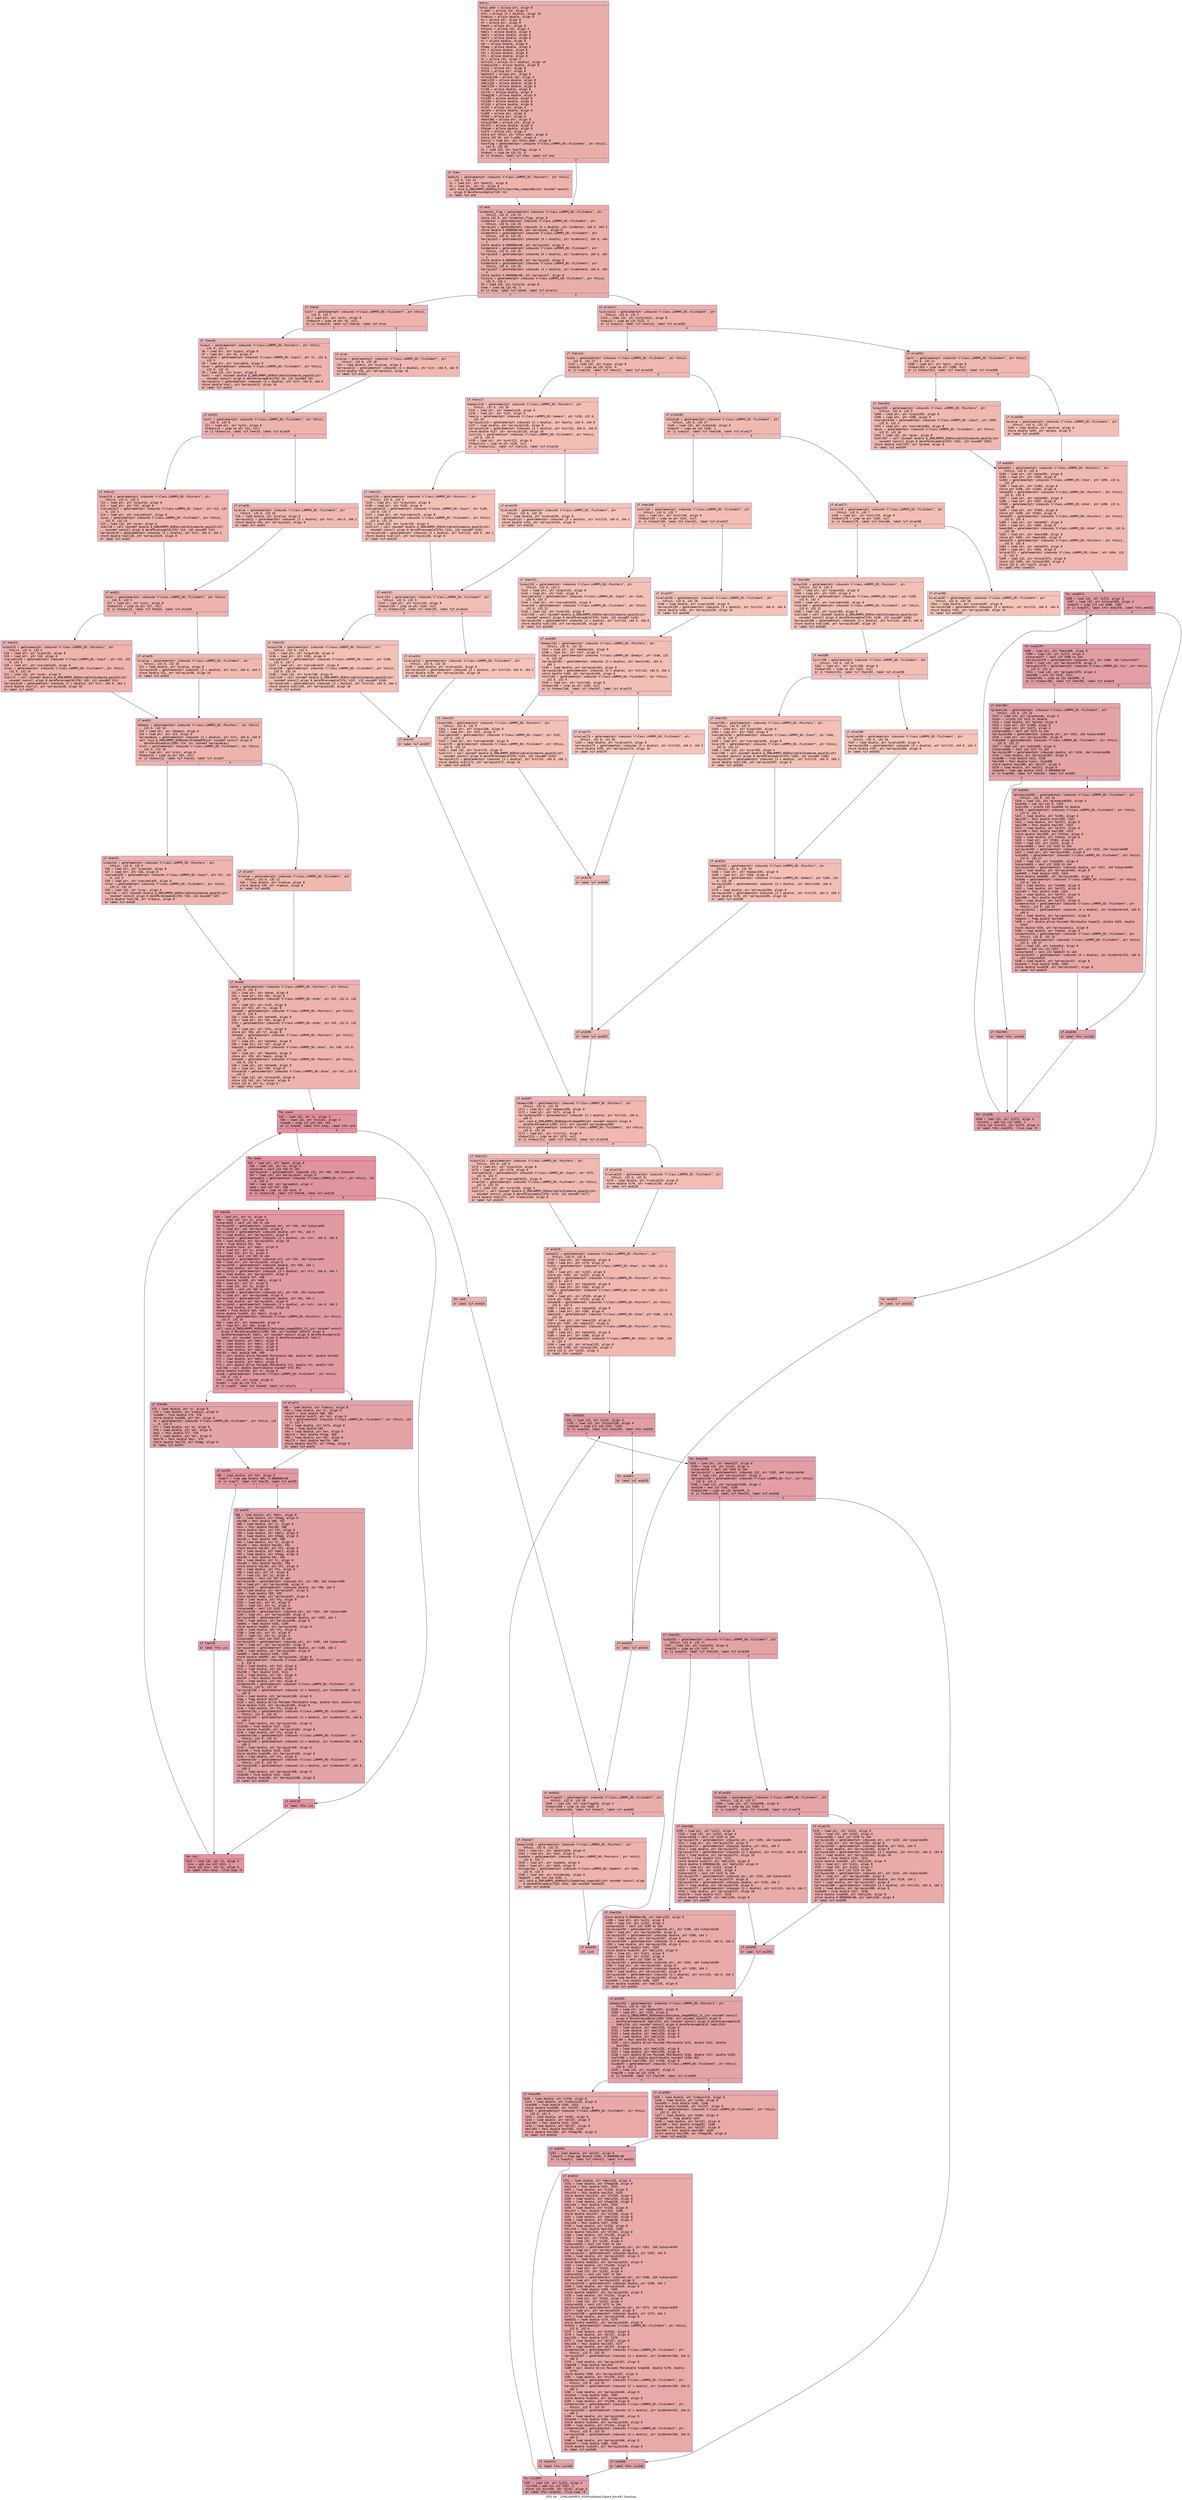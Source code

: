digraph "CFG for '_ZN9LAMMPS_NS9FixIndent10post_forceEi' function" {
	label="CFG for '_ZN9LAMMPS_NS9FixIndent10post_forceEi' function";

	Node0x55830ee85380 [shape=record,color="#3d50c3ff", style=filled, fillcolor="#d0473d70" fontname="Courier",label="{entry:\l|  %this.addr = alloca ptr, align 8\l  %.addr = alloca i32, align 4\l  %ctr = alloca [3 x double], align 16\l  %radius = alloca double, align 8\l  %x = alloca ptr, align 8\l  %f = alloca ptr, align 8\l  %mask = alloca ptr, align 8\l  %nlocal = alloca i32, align 4\l  %delx = alloca double, align 8\l  %dely = alloca double, align 8\l  %delz = alloca double, align 8\l  %r = alloca double, align 8\l  %dr = alloca double, align 8\l  %fmag = alloca double, align 8\l  %fx = alloca double, align 8\l  %fy = alloca double, align 8\l  %fz = alloca double, align 8\l  %i = alloca i32, align 4\l  %ctr115 = alloca [3 x double], align 16\l  %radius210 = alloca double, align 8\l  %x221 = alloca ptr, align 8\l  %f224 = alloca ptr, align 8\l  %mask227 = alloca ptr, align 8\l  %nlocal230 = alloca i32, align 4\l  %delx233 = alloca double, align 8\l  %dely234 = alloca double, align 8\l  %delz235 = alloca double, align 8\l  %r236 = alloca double, align 8\l  %dr237 = alloca double, align 8\l  %fmag238 = alloca double, align 8\l  %fx239 = alloca double, align 8\l  %fy240 = alloca double, align 8\l  %fz241 = alloca double, align 8\l  %i242 = alloca i32, align 4\l  %plane = alloca double, align 8\l  %x360 = alloca ptr, align 8\l  %f363 = alloca ptr, align 8\l  %mask366 = alloca ptr, align 8\l  %nlocal369 = alloca i32, align 4\l  %dr372 = alloca double, align 8\l  %fatom = alloca double, align 8\l  %i373 = alloca i32, align 4\l  store ptr %this, ptr %this.addr, align 8\l  store i32 %0, ptr %.addr, align 4\l  %this1 = load ptr, ptr %this.addr, align 8\l  %varflag = getelementptr inbounds %\"class.LAMMPS_NS::FixIndent\", ptr %this1,\l... i32 0, i32 28\l  %1 = load i32, ptr %varflag, align 4\l  %tobool = icmp ne i32 %1, 0\l  br i1 %tobool, label %if.then, label %if.end\l|{<s0>T|<s1>F}}"];
	Node0x55830ee85380:s0 -> Node0x55830ee85b40[tooltip="entry -> if.then\nProbability 62.50%" ];
	Node0x55830ee85380:s1 -> Node0x55830ee87500[tooltip="entry -> if.end\nProbability 37.50%" ];
	Node0x55830ee85b40 [shape=record,color="#3d50c3ff", style=filled, fillcolor="#d6524470" fontname="Courier",label="{if.then:\l|  %modify = getelementptr inbounds %\"class.LAMMPS_NS::Pointers\", ptr %this1,\l... i32 0, i32 12\l  %2 = load ptr, ptr %modify, align 8\l  %3 = load ptr, ptr %2, align 8\l  call void @_ZN9LAMMPS_NS6Modify17clearstep_computeEv(ptr noundef nonnull\l... align 8 dereferenceable(720) %3)\l  br label %if.end\l}"];
	Node0x55830ee85b40 -> Node0x55830ee87500[tooltip="if.then -> if.end\nProbability 100.00%" ];
	Node0x55830ee87500 [shape=record,color="#3d50c3ff", style=filled, fillcolor="#d0473d70" fontname="Courier",label="{if.end:\l|  %indenter_flag = getelementptr inbounds %\"class.LAMMPS_NS::FixIndent\", ptr\l... %this1, i32 0, i32 23\l  store i32 0, ptr %indenter_flag, align 8\l  %indenter = getelementptr inbounds %\"class.LAMMPS_NS::FixIndent\", ptr\l... %this1, i32 0, i32 25\l  %arrayidx = getelementptr inbounds [4 x double], ptr %indenter, i64 0, i64 3\l  store double 0.000000e+00, ptr %arrayidx, align 8\l  %indenter2 = getelementptr inbounds %\"class.LAMMPS_NS::FixIndent\", ptr\l... %this1, i32 0, i32 25\l  %arrayidx3 = getelementptr inbounds [4 x double], ptr %indenter2, i64 0, i64\l... 2\l  store double 0.000000e+00, ptr %arrayidx3, align 8\l  %indenter4 = getelementptr inbounds %\"class.LAMMPS_NS::FixIndent\", ptr\l... %this1, i32 0, i32 25\l  %arrayidx5 = getelementptr inbounds [4 x double], ptr %indenter4, i64 0, i64\l... 1\l  store double 0.000000e+00, ptr %arrayidx5, align 8\l  %indenter6 = getelementptr inbounds %\"class.LAMMPS_NS::FixIndent\", ptr\l... %this1, i32 0, i32 25\l  %arrayidx7 = getelementptr inbounds [4 x double], ptr %indenter6, i64 0, i64\l... 0\l  store double 0.000000e+00, ptr %arrayidx7, align 8\l  %istyle = getelementptr inbounds %\"class.LAMMPS_NS::FixIndent\", ptr %this1,\l... i32 0, i32 1\l  %4 = load i32, ptr %istyle, align 8\l  %cmp = icmp eq i32 %4, 1\l  br i1 %cmp, label %if.then8, label %if.else111\l|{<s0>T|<s1>F}}"];
	Node0x55830ee87500:s0 -> Node0x55830ee88b60[tooltip="if.end -> if.then8\nProbability 50.00%" ];
	Node0x55830ee87500:s1 -> Node0x55830ee88be0[tooltip="if.end -> if.else111\nProbability 50.00%" ];
	Node0x55830ee88b60 [shape=record,color="#3d50c3ff", style=filled, fillcolor="#d6524470" fontname="Courier",label="{if.then8:\l|  %xstr = getelementptr inbounds %\"class.LAMMPS_NS::FixIndent\", ptr %this1,\l... i32 0, i32 7\l  %5 = load ptr, ptr %xstr, align 8\l  %tobool9 = icmp ne ptr %5, null\l  br i1 %tobool9, label %if.then10, label %if.else\l|{<s0>T|<s1>F}}"];
	Node0x55830ee88b60:s0 -> Node0x55830ee88f80[tooltip="if.then8 -> if.then10\nProbability 62.50%" ];
	Node0x55830ee88b60:s1 -> Node0x55830ee89000[tooltip="if.then8 -> if.else\nProbability 37.50%" ];
	Node0x55830ee88f80 [shape=record,color="#3d50c3ff", style=filled, fillcolor="#d8564670" fontname="Courier",label="{if.then10:\l|  %input = getelementptr inbounds %\"class.LAMMPS_NS::Pointers\", ptr %this1,\l... i32 0, i32 5\l  %6 = load ptr, ptr %input, align 8\l  %7 = load ptr, ptr %6, align 8\l  %variable = getelementptr inbounds %\"class.LAMMPS_NS::Input\", ptr %7, i32 0,\l... i32 3\l  %8 = load ptr, ptr %variable, align 8\l  %xvar = getelementptr inbounds %\"class.LAMMPS_NS::FixIndent\", ptr %this1,\l... i32 0, i32 12\l  %9 = load i32, ptr %xvar, align 8\l  %call = call noundef double @_ZN9LAMMPS_NS8Variable13compute_equalEi(ptr\l... noundef nonnull align 8 dereferenceable(376) %8, i32 noundef %9)\l  %arrayidx11 = getelementptr inbounds [3 x double], ptr %ctr, i64 0, i64 0\l  store double %call, ptr %arrayidx11, align 16\l  br label %if.end13\l}"];
	Node0x55830ee88f80 -> Node0x55830ee899c0[tooltip="if.then10 -> if.end13\nProbability 100.00%" ];
	Node0x55830ee89000 [shape=record,color="#3d50c3ff", style=filled, fillcolor="#de614d70" fontname="Courier",label="{if.else:\l|  %xvalue = getelementptr inbounds %\"class.LAMMPS_NS::FixIndent\", ptr\l... %this1, i32 0, i32 18\l  %10 = load double, ptr %xvalue, align 8\l  %arrayidx12 = getelementptr inbounds [3 x double], ptr %ctr, i64 0, i64 0\l  store double %10, ptr %arrayidx12, align 16\l  br label %if.end13\l}"];
	Node0x55830ee89000 -> Node0x55830ee899c0[tooltip="if.else -> if.end13\nProbability 100.00%" ];
	Node0x55830ee899c0 [shape=record,color="#3d50c3ff", style=filled, fillcolor="#d6524470" fontname="Courier",label="{if.end13:\l|  %ystr = getelementptr inbounds %\"class.LAMMPS_NS::FixIndent\", ptr %this1,\l... i32 0, i32 8\l  %11 = load ptr, ptr %ystr, align 8\l  %tobool14 = icmp ne ptr %11, null\l  br i1 %tobool14, label %if.then15, label %if.else20\l|{<s0>T|<s1>F}}"];
	Node0x55830ee899c0:s0 -> Node0x55830ee8a070[tooltip="if.end13 -> if.then15\nProbability 62.50%" ];
	Node0x55830ee899c0:s1 -> Node0x55830ee8a0f0[tooltip="if.end13 -> if.else20\nProbability 37.50%" ];
	Node0x55830ee8a070 [shape=record,color="#3d50c3ff", style=filled, fillcolor="#d8564670" fontname="Courier",label="{if.then15:\l|  %input16 = getelementptr inbounds %\"class.LAMMPS_NS::Pointers\", ptr\l... %this1, i32 0, i32 5\l  %12 = load ptr, ptr %input16, align 8\l  %13 = load ptr, ptr %12, align 8\l  %variable17 = getelementptr inbounds %\"class.LAMMPS_NS::Input\", ptr %13, i32\l... 0, i32 3\l  %14 = load ptr, ptr %variable17, align 8\l  %yvar = getelementptr inbounds %\"class.LAMMPS_NS::FixIndent\", ptr %this1,\l... i32 0, i32 13\l  %15 = load i32, ptr %yvar, align 4\l  %call18 = call noundef double @_ZN9LAMMPS_NS8Variable13compute_equalEi(ptr\l... noundef nonnull align 8 dereferenceable(376) %14, i32 noundef %15)\l  %arrayidx19 = getelementptr inbounds [3 x double], ptr %ctr, i64 0, i64 1\l  store double %call18, ptr %arrayidx19, align 8\l  br label %if.end22\l}"];
	Node0x55830ee8a070 -> Node0x55830ee8a9b0[tooltip="if.then15 -> if.end22\nProbability 100.00%" ];
	Node0x55830ee8a0f0 [shape=record,color="#3d50c3ff", style=filled, fillcolor="#de614d70" fontname="Courier",label="{if.else20:\l|  %yvalue = getelementptr inbounds %\"class.LAMMPS_NS::FixIndent\", ptr\l... %this1, i32 0, i32 19\l  %16 = load double, ptr %yvalue, align 8\l  %arrayidx21 = getelementptr inbounds [3 x double], ptr %ctr, i64 0, i64 1\l  store double %16, ptr %arrayidx21, align 8\l  br label %if.end22\l}"];
	Node0x55830ee8a0f0 -> Node0x55830ee8a9b0[tooltip="if.else20 -> if.end22\nProbability 100.00%" ];
	Node0x55830ee8a9b0 [shape=record,color="#3d50c3ff", style=filled, fillcolor="#d6524470" fontname="Courier",label="{if.end22:\l|  %zstr = getelementptr inbounds %\"class.LAMMPS_NS::FixIndent\", ptr %this1,\l... i32 0, i32 9\l  %17 = load ptr, ptr %zstr, align 8\l  %tobool23 = icmp ne ptr %17, null\l  br i1 %tobool23, label %if.then24, label %if.else29\l|{<s0>T|<s1>F}}"];
	Node0x55830ee8a9b0:s0 -> Node0x55830ee8b000[tooltip="if.end22 -> if.then24\nProbability 62.50%" ];
	Node0x55830ee8a9b0:s1 -> Node0x55830ee8b080[tooltip="if.end22 -> if.else29\nProbability 37.50%" ];
	Node0x55830ee8b000 [shape=record,color="#3d50c3ff", style=filled, fillcolor="#d8564670" fontname="Courier",label="{if.then24:\l|  %input25 = getelementptr inbounds %\"class.LAMMPS_NS::Pointers\", ptr\l... %this1, i32 0, i32 5\l  %18 = load ptr, ptr %input25, align 8\l  %19 = load ptr, ptr %18, align 8\l  %variable26 = getelementptr inbounds %\"class.LAMMPS_NS::Input\", ptr %19, i32\l... 0, i32 3\l  %20 = load ptr, ptr %variable26, align 8\l  %zvar = getelementptr inbounds %\"class.LAMMPS_NS::FixIndent\", ptr %this1,\l... i32 0, i32 14\l  %21 = load i32, ptr %zvar, align 8\l  %call27 = call noundef double @_ZN9LAMMPS_NS8Variable13compute_equalEi(ptr\l... noundef nonnull align 8 dereferenceable(376) %20, i32 noundef %21)\l  %arrayidx28 = getelementptr inbounds [3 x double], ptr %ctr, i64 0, i64 2\l  store double %call27, ptr %arrayidx28, align 16\l  br label %if.end31\l}"];
	Node0x55830ee8b000 -> Node0x55830ee8b940[tooltip="if.then24 -> if.end31\nProbability 100.00%" ];
	Node0x55830ee8b080 [shape=record,color="#3d50c3ff", style=filled, fillcolor="#de614d70" fontname="Courier",label="{if.else29:\l|  %zvalue = getelementptr inbounds %\"class.LAMMPS_NS::FixIndent\", ptr\l... %this1, i32 0, i32 20\l  %22 = load double, ptr %zvalue, align 8\l  %arrayidx30 = getelementptr inbounds [3 x double], ptr %ctr, i64 0, i64 2\l  store double %22, ptr %arrayidx30, align 16\l  br label %if.end31\l}"];
	Node0x55830ee8b080 -> Node0x55830ee8b940[tooltip="if.else29 -> if.end31\nProbability 100.00%" ];
	Node0x55830ee8b940 [shape=record,color="#3d50c3ff", style=filled, fillcolor="#d6524470" fontname="Courier",label="{if.end31:\l|  %domain = getelementptr inbounds %\"class.LAMMPS_NS::Pointers\", ptr %this1,\l... i32 0, i32 10\l  %23 = load ptr, ptr %domain, align 8\l  %24 = load ptr, ptr %23, align 8\l  %arraydecay = getelementptr inbounds [3 x double], ptr %ctr, i64 0, i64 0\l  call void @_ZN9LAMMPS_NS6Domain5remapEPd(ptr noundef nonnull align 8\l... dereferenceable(1200) %24, ptr noundef %arraydecay)\l  %rstr = getelementptr inbounds %\"class.LAMMPS_NS::FixIndent\", ptr %this1,\l... i32 0, i32 10\l  %25 = load ptr, ptr %rstr, align 8\l  %tobool32 = icmp ne ptr %25, null\l  br i1 %tobool32, label %if.then33, label %if.else37\l|{<s0>T|<s1>F}}"];
	Node0x55830ee8b940:s0 -> Node0x55830eef9420[tooltip="if.end31 -> if.then33\nProbability 62.50%" ];
	Node0x55830ee8b940:s1 -> Node0x55830eef9500[tooltip="if.end31 -> if.else37\nProbability 37.50%" ];
	Node0x55830eef9420 [shape=record,color="#3d50c3ff", style=filled, fillcolor="#d8564670" fontname="Courier",label="{if.then33:\l|  %input34 = getelementptr inbounds %\"class.LAMMPS_NS::Pointers\", ptr\l... %this1, i32 0, i32 5\l  %26 = load ptr, ptr %input34, align 8\l  %27 = load ptr, ptr %26, align 8\l  %variable35 = getelementptr inbounds %\"class.LAMMPS_NS::Input\", ptr %27, i32\l... 0, i32 3\l  %28 = load ptr, ptr %variable35, align 8\l  %rvar = getelementptr inbounds %\"class.LAMMPS_NS::FixIndent\", ptr %this1,\l... i32 0, i32 15\l  %29 = load i32, ptr %rvar, align 4\l  %call36 = call noundef double @_ZN9LAMMPS_NS8Variable13compute_equalEi(ptr\l... noundef nonnull align 8 dereferenceable(376) %28, i32 noundef %29)\l  store double %call36, ptr %radius, align 8\l  br label %if.end38\l}"];
	Node0x55830eef9420 -> Node0x55830eef9d40[tooltip="if.then33 -> if.end38\nProbability 100.00%" ];
	Node0x55830eef9500 [shape=record,color="#3d50c3ff", style=filled, fillcolor="#de614d70" fontname="Courier",label="{if.else37:\l|  %rvalue = getelementptr inbounds %\"class.LAMMPS_NS::FixIndent\", ptr\l... %this1, i32 0, i32 21\l  %30 = load double, ptr %rvalue, align 8\l  store double %30, ptr %radius, align 8\l  br label %if.end38\l}"];
	Node0x55830eef9500 -> Node0x55830eef9d40[tooltip="if.else37 -> if.end38\nProbability 100.00%" ];
	Node0x55830eef9d40 [shape=record,color="#3d50c3ff", style=filled, fillcolor="#d6524470" fontname="Courier",label="{if.end38:\l|  %atom = getelementptr inbounds %\"class.LAMMPS_NS::Pointers\", ptr %this1,\l... i32 0, i32 6\l  %31 = load ptr, ptr %atom, align 8\l  %32 = load ptr, ptr %31, align 8\l  %x39 = getelementptr inbounds %\"class.LAMMPS_NS::Atom\", ptr %32, i32 0, i32\l... 37\l  %33 = load ptr, ptr %x39, align 8\l  store ptr %33, ptr %x, align 8\l  %atom40 = getelementptr inbounds %\"class.LAMMPS_NS::Pointers\", ptr %this1,\l... i32 0, i32 6\l  %34 = load ptr, ptr %atom40, align 8\l  %35 = load ptr, ptr %34, align 8\l  %f41 = getelementptr inbounds %\"class.LAMMPS_NS::Atom\", ptr %35, i32 0, i32\l... 39\l  %36 = load ptr, ptr %f41, align 8\l  store ptr %36, ptr %f, align 8\l  %atom42 = getelementptr inbounds %\"class.LAMMPS_NS::Pointers\", ptr %this1,\l... i32 0, i32 6\l  %37 = load ptr, ptr %atom42, align 8\l  %38 = load ptr, ptr %37, align 8\l  %mask43 = getelementptr inbounds %\"class.LAMMPS_NS::Atom\", ptr %38, i32 0,\l... i32 35\l  %39 = load ptr, ptr %mask43, align 8\l  store ptr %39, ptr %mask, align 8\l  %atom44 = getelementptr inbounds %\"class.LAMMPS_NS::Pointers\", ptr %this1,\l... i32 0, i32 6\l  %40 = load ptr, ptr %atom44, align 8\l  %41 = load ptr, ptr %40, align 8\l  %nlocal45 = getelementptr inbounds %\"class.LAMMPS_NS::Atom\", ptr %41, i32 0,\l... i32 4\l  %42 = load i32, ptr %nlocal45, align 8\l  store i32 %42, ptr %nlocal, align 4\l  store i32 0, ptr %i, align 4\l  br label %for.cond\l}"];
	Node0x55830eef9d40 -> Node0x55830eefb4f0[tooltip="if.end38 -> for.cond\nProbability 100.00%" ];
	Node0x55830eefb4f0 [shape=record,color="#b70d28ff", style=filled, fillcolor="#b70d2870" fontname="Courier",label="{for.cond:\l|  %43 = load i32, ptr %i, align 4\l  %44 = load i32, ptr %nlocal, align 4\l  %cmp46 = icmp slt i32 %43, %44\l  br i1 %cmp46, label %for.body, label %for.end\l|{<s0>T|<s1>F}}"];
	Node0x55830eefb4f0:s0 -> Node0x55830eefb790[tooltip="for.cond -> for.body\nProbability 96.88%" ];
	Node0x55830eefb4f0:s1 -> Node0x55830eefb810[tooltip="for.cond -> for.end\nProbability 3.12%" ];
	Node0x55830eefb790 [shape=record,color="#b70d28ff", style=filled, fillcolor="#b70d2870" fontname="Courier",label="{for.body:\l|  %45 = load ptr, ptr %mask, align 8\l  %46 = load i32, ptr %i, align 4\l  %idxprom = sext i32 %46 to i64\l  %arrayidx47 = getelementptr inbounds i32, ptr %45, i64 %idxprom\l  %47 = load i32, ptr %arrayidx47, align 4\l  %groupbit = getelementptr inbounds %\"class.LAMMPS_NS::Fix\", ptr %this1, i32\l... 0, i32 4\l  %48 = load i32, ptr %groupbit, align 4\l  %and = and i32 %47, %48\l  %tobool48 = icmp ne i32 %and, 0\l  br i1 %tobool48, label %if.then49, label %if.end110\l|{<s0>T|<s1>F}}"];
	Node0x55830eefb790:s0 -> Node0x55830eefc700[tooltip="for.body -> if.then49\nProbability 62.50%" ];
	Node0x55830eefb790:s1 -> Node0x55830eefc780[tooltip="for.body -> if.end110\nProbability 37.50%" ];
	Node0x55830eefc700 [shape=record,color="#b70d28ff", style=filled, fillcolor="#bb1b2c70" fontname="Courier",label="{if.then49:\l|  %49 = load ptr, ptr %x, align 8\l  %50 = load i32, ptr %i, align 4\l  %idxprom50 = sext i32 %50 to i64\l  %arrayidx51 = getelementptr inbounds ptr, ptr %49, i64 %idxprom50\l  %51 = load ptr, ptr %arrayidx51, align 8\l  %arrayidx52 = getelementptr inbounds double, ptr %51, i64 0\l  %52 = load double, ptr %arrayidx52, align 8\l  %arrayidx53 = getelementptr inbounds [3 x double], ptr %ctr, i64 0, i64 0\l  %53 = load double, ptr %arrayidx53, align 16\l  %sub = fsub double %52, %53\l  store double %sub, ptr %delx, align 8\l  %54 = load ptr, ptr %x, align 8\l  %55 = load i32, ptr %i, align 4\l  %idxprom54 = sext i32 %55 to i64\l  %arrayidx55 = getelementptr inbounds ptr, ptr %54, i64 %idxprom54\l  %56 = load ptr, ptr %arrayidx55, align 8\l  %arrayidx56 = getelementptr inbounds double, ptr %56, i64 1\l  %57 = load double, ptr %arrayidx56, align 8\l  %arrayidx57 = getelementptr inbounds [3 x double], ptr %ctr, i64 0, i64 1\l  %58 = load double, ptr %arrayidx57, align 8\l  %sub58 = fsub double %57, %58\l  store double %sub58, ptr %dely, align 8\l  %59 = load ptr, ptr %x, align 8\l  %60 = load i32, ptr %i, align 4\l  %idxprom59 = sext i32 %60 to i64\l  %arrayidx60 = getelementptr inbounds ptr, ptr %59, i64 %idxprom59\l  %61 = load ptr, ptr %arrayidx60, align 8\l  %arrayidx61 = getelementptr inbounds double, ptr %61, i64 2\l  %62 = load double, ptr %arrayidx61, align 8\l  %arrayidx62 = getelementptr inbounds [3 x double], ptr %ctr, i64 0, i64 2\l  %63 = load double, ptr %arrayidx62, align 16\l  %sub63 = fsub double %62, %63\l  store double %sub63, ptr %delz, align 8\l  %domain64 = getelementptr inbounds %\"class.LAMMPS_NS::Pointers\", ptr %this1,\l... i32 0, i32 10\l  %64 = load ptr, ptr %domain64, align 8\l  %65 = load ptr, ptr %64, align 8\l  call void @_ZNK9LAMMPS_NS6Domain13minimum_imageERdS1_S1_(ptr noundef nonnull\l... align 8 dereferenceable(1200) %65, ptr noundef nonnull align 8\l... dereferenceable(8) %delx, ptr noundef nonnull align 8 dereferenceable(8)\l... %dely, ptr noundef nonnull align 8 dereferenceable(8) %delz)\l  %66 = load double, ptr %delx, align 8\l  %67 = load double, ptr %delx, align 8\l  %68 = load double, ptr %dely, align 8\l  %69 = load double, ptr %dely, align 8\l  %mul65 = fmul double %68, %69\l  %70 = call double @llvm.fmuladd.f64(double %66, double %67, double %mul65)\l  %71 = load double, ptr %delz, align 8\l  %72 = load double, ptr %delz, align 8\l  %73 = call double @llvm.fmuladd.f64(double %71, double %72, double %70)\l  %call66 = call double @sqrt(double noundef %73) #11\l  store double %call66, ptr %r, align 8\l  %side = getelementptr inbounds %\"class.LAMMPS_NS::FixIndent\", ptr %this1,\l... i32 0, i32 3\l  %74 = load i32, ptr %side, align 8\l  %cmp67 = icmp eq i32 %74, 1\l  br i1 %cmp67, label %if.then68, label %if.else71\l|{<s0>T|<s1>F}}"];
	Node0x55830eefc700:s0 -> Node0x55830eefec80[tooltip="if.then49 -> if.then68\nProbability 50.00%" ];
	Node0x55830eefc700:s1 -> Node0x55830eefed30[tooltip="if.then49 -> if.else71\nProbability 50.00%" ];
	Node0x55830eefec80 [shape=record,color="#3d50c3ff", style=filled, fillcolor="#c32e3170" fontname="Courier",label="{if.then68:\l|  %75 = load double, ptr %r, align 8\l  %76 = load double, ptr %radius, align 8\l  %sub69 = fsub double %75, %76\l  store double %sub69, ptr %dr, align 8\l  %k = getelementptr inbounds %\"class.LAMMPS_NS::FixIndent\", ptr %this1, i32\l... 0, i32 5\l  %77 = load double, ptr %k, align 8\l  %78 = load double, ptr %dr, align 8\l  %mul = fmul double %77, %78\l  %79 = load double, ptr %dr, align 8\l  %mul70 = fmul double %mul, %79\l  store double %mul70, ptr %fmag, align 8\l  br label %if.end76\l}"];
	Node0x55830eefec80 -> Node0x55830eeff540[tooltip="if.then68 -> if.end76\nProbability 100.00%" ];
	Node0x55830eefed30 [shape=record,color="#3d50c3ff", style=filled, fillcolor="#c32e3170" fontname="Courier",label="{if.else71:\l|  %80 = load double, ptr %radius, align 8\l  %81 = load double, ptr %r, align 8\l  %sub72 = fsub double %80, %81\l  store double %sub72, ptr %dr, align 8\l  %k73 = getelementptr inbounds %\"class.LAMMPS_NS::FixIndent\", ptr %this1, i32\l... 0, i32 5\l  %82 = load double, ptr %k73, align 8\l  %fneg = fneg double %82\l  %83 = load double, ptr %dr, align 8\l  %mul74 = fmul double %fneg, %83\l  %84 = load double, ptr %dr, align 8\l  %mul75 = fmul double %mul74, %84\l  store double %mul75, ptr %fmag, align 8\l  br label %if.end76\l}"];
	Node0x55830eefed30 -> Node0x55830eeff540[tooltip="if.else71 -> if.end76\nProbability 100.00%" ];
	Node0x55830eeff540 [shape=record,color="#b70d28ff", style=filled, fillcolor="#bb1b2c70" fontname="Courier",label="{if.end76:\l|  %85 = load double, ptr %dr, align 8\l  %cmp77 = fcmp oge double %85, 0.000000e+00\l  br i1 %cmp77, label %if.then78, label %if.end79\l|{<s0>T|<s1>F}}"];
	Node0x55830eeff540:s0 -> Node0x55830eefff10[tooltip="if.end76 -> if.then78\nProbability 50.00%" ];
	Node0x55830eeff540:s1 -> Node0x55830eefff90[tooltip="if.end76 -> if.end79\nProbability 50.00%" ];
	Node0x55830eefff10 [shape=record,color="#3d50c3ff", style=filled, fillcolor="#c32e3170" fontname="Courier",label="{if.then78:\l|  br label %for.inc\l}"];
	Node0x55830eefff10 -> Node0x55830ef000c0[tooltip="if.then78 -> for.inc\nProbability 100.00%" ];
	Node0x55830eefff90 [shape=record,color="#3d50c3ff", style=filled, fillcolor="#c32e3170" fontname="Courier",label="{if.end79:\l|  %86 = load double, ptr %delx, align 8\l  %87 = load double, ptr %fmag, align 8\l  %mul80 = fmul double %86, %87\l  %88 = load double, ptr %r, align 8\l  %div = fdiv double %mul80, %88\l  store double %div, ptr %fx, align 8\l  %89 = load double, ptr %dely, align 8\l  %90 = load double, ptr %fmag, align 8\l  %mul81 = fmul double %89, %90\l  %91 = load double, ptr %r, align 8\l  %div82 = fdiv double %mul81, %91\l  store double %div82, ptr %fy, align 8\l  %92 = load double, ptr %delz, align 8\l  %93 = load double, ptr %fmag, align 8\l  %mul83 = fmul double %92, %93\l  %94 = load double, ptr %r, align 8\l  %div84 = fdiv double %mul83, %94\l  store double %div84, ptr %fz, align 8\l  %95 = load double, ptr %fx, align 8\l  %96 = load ptr, ptr %f, align 8\l  %97 = load i32, ptr %i, align 4\l  %idxprom85 = sext i32 %97 to i64\l  %arrayidx86 = getelementptr inbounds ptr, ptr %96, i64 %idxprom85\l  %98 = load ptr, ptr %arrayidx86, align 8\l  %arrayidx87 = getelementptr inbounds double, ptr %98, i64 0\l  %99 = load double, ptr %arrayidx87, align 8\l  %add = fadd double %99, %95\l  store double %add, ptr %arrayidx87, align 8\l  %100 = load double, ptr %fy, align 8\l  %101 = load ptr, ptr %f, align 8\l  %102 = load i32, ptr %i, align 4\l  %idxprom88 = sext i32 %102 to i64\l  %arrayidx89 = getelementptr inbounds ptr, ptr %101, i64 %idxprom88\l  %103 = load ptr, ptr %arrayidx89, align 8\l  %arrayidx90 = getelementptr inbounds double, ptr %103, i64 1\l  %104 = load double, ptr %arrayidx90, align 8\l  %add91 = fadd double %104, %100\l  store double %add91, ptr %arrayidx90, align 8\l  %105 = load double, ptr %fz, align 8\l  %106 = load ptr, ptr %f, align 8\l  %107 = load i32, ptr %i, align 4\l  %idxprom92 = sext i32 %107 to i64\l  %arrayidx93 = getelementptr inbounds ptr, ptr %106, i64 %idxprom92\l  %108 = load ptr, ptr %arrayidx93, align 8\l  %arrayidx94 = getelementptr inbounds double, ptr %108, i64 2\l  %109 = load double, ptr %arrayidx94, align 8\l  %add95 = fadd double %109, %105\l  store double %add95, ptr %arrayidx94, align 8\l  %k3 = getelementptr inbounds %\"class.LAMMPS_NS::FixIndent\", ptr %this1, i32\l... 0, i32 6\l  %110 = load double, ptr %k3, align 8\l  %111 = load double, ptr %dr, align 8\l  %mul96 = fmul double %110, %111\l  %112 = load double, ptr %dr, align 8\l  %mul97 = fmul double %mul96, %112\l  %113 = load double, ptr %dr, align 8\l  %indenter99 = getelementptr inbounds %\"class.LAMMPS_NS::FixIndent\", ptr\l... %this1, i32 0, i32 25\l  %arrayidx100 = getelementptr inbounds [4 x double], ptr %indenter99, i64 0,\l... i64 0\l  %114 = load double, ptr %arrayidx100, align 8\l  %neg = fneg double %mul97\l  %115 = call double @llvm.fmuladd.f64(double %neg, double %113, double %114)\l  store double %115, ptr %arrayidx100, align 8\l  %116 = load double, ptr %fx, align 8\l  %indenter101 = getelementptr inbounds %\"class.LAMMPS_NS::FixIndent\", ptr\l... %this1, i32 0, i32 25\l  %arrayidx102 = getelementptr inbounds [4 x double], ptr %indenter101, i64 0,\l... i64 1\l  %117 = load double, ptr %arrayidx102, align 8\l  %sub103 = fsub double %117, %116\l  store double %sub103, ptr %arrayidx102, align 8\l  %118 = load double, ptr %fy, align 8\l  %indenter104 = getelementptr inbounds %\"class.LAMMPS_NS::FixIndent\", ptr\l... %this1, i32 0, i32 25\l  %arrayidx105 = getelementptr inbounds [4 x double], ptr %indenter104, i64 0,\l... i64 2\l  %119 = load double, ptr %arrayidx105, align 8\l  %sub106 = fsub double %119, %118\l  store double %sub106, ptr %arrayidx105, align 8\l  %120 = load double, ptr %fz, align 8\l  %indenter107 = getelementptr inbounds %\"class.LAMMPS_NS::FixIndent\", ptr\l... %this1, i32 0, i32 25\l  %arrayidx108 = getelementptr inbounds [4 x double], ptr %indenter107, i64 0,\l... i64 3\l  %121 = load double, ptr %arrayidx108, align 8\l  %sub109 = fsub double %121, %120\l  store double %sub109, ptr %arrayidx108, align 8\l  br label %if.end110\l}"];
	Node0x55830eefff90 -> Node0x55830eefc780[tooltip="if.end79 -> if.end110\nProbability 100.00%" ];
	Node0x55830eefc780 [shape=record,color="#b70d28ff", style=filled, fillcolor="#bb1b2c70" fontname="Courier",label="{if.end110:\l|  br label %for.inc\l}"];
	Node0x55830eefc780 -> Node0x55830ef000c0[tooltip="if.end110 -> for.inc\nProbability 100.00%" ];
	Node0x55830ef000c0 [shape=record,color="#b70d28ff", style=filled, fillcolor="#b70d2870" fontname="Courier",label="{for.inc:\l|  %122 = load i32, ptr %i, align 4\l  %inc = add nsw i32 %122, 1\l  store i32 %inc, ptr %i, align 4\l  br label %for.cond, !llvm.loop !6\l}"];
	Node0x55830ef000c0 -> Node0x55830eefb4f0[tooltip="for.inc -> for.cond\nProbability 100.00%" ];
	Node0x55830eefb810 [shape=record,color="#3d50c3ff", style=filled, fillcolor="#d6524470" fontname="Courier",label="{for.end:\l|  br label %if.end424\l}"];
	Node0x55830eefb810 -> Node0x55830ef04b50[tooltip="for.end -> if.end424\nProbability 100.00%" ];
	Node0x55830ee88be0 [shape=record,color="#3d50c3ff", style=filled, fillcolor="#d6524470" fontname="Courier",label="{if.else111:\l|  %istyle112 = getelementptr inbounds %\"class.LAMMPS_NS::FixIndent\", ptr\l... %this1, i32 0, i32 1\l  %123 = load i32, ptr %istyle112, align 8\l  %cmp113 = icmp eq i32 %123, 2\l  br i1 %cmp113, label %if.then114, label %if.else352\l|{<s0>T|<s1>F}}"];
	Node0x55830ee88be0:s0 -> Node0x55830ef04e40[tooltip="if.else111 -> if.then114\nProbability 50.00%" ];
	Node0x55830ee88be0:s1 -> Node0x55830ef04ec0[tooltip="if.else111 -> if.else352\nProbability 50.00%" ];
	Node0x55830ef04e40 [shape=record,color="#3d50c3ff", style=filled, fillcolor="#dc5d4a70" fontname="Courier",label="{if.then114:\l|  %cdim = getelementptr inbounds %\"class.LAMMPS_NS::FixIndent\", ptr %this1,\l... i32 0, i32 27\l  %124 = load i32, ptr %cdim, align 8\l  %cmp116 = icmp eq i32 %124, 0\l  br i1 %cmp116, label %if.then117, label %if.else145\l|{<s0>T|<s1>F}}"];
	Node0x55830ef04e40:s0 -> Node0x55830ef05200[tooltip="if.then114 -> if.then117\nProbability 37.50%" ];
	Node0x55830ef04e40:s1 -> Node0x55830ef05280[tooltip="if.then114 -> if.else145\nProbability 62.50%" ];
	Node0x55830ef05200 [shape=record,color="#3d50c3ff", style=filled, fillcolor="#e36c5570" fontname="Courier",label="{if.then117:\l|  %domain118 = getelementptr inbounds %\"class.LAMMPS_NS::Pointers\", ptr\l... %this1, i32 0, i32 10\l  %125 = load ptr, ptr %domain118, align 8\l  %126 = load ptr, ptr %125, align 8\l  %boxlo = getelementptr inbounds %\"class.LAMMPS_NS::Domain\", ptr %126, i32 0,\l... i32 20\l  %arrayidx119 = getelementptr inbounds [3 x double], ptr %boxlo, i64 0, i64 0\l  %127 = load double, ptr %arrayidx119, align 8\l  %arrayidx120 = getelementptr inbounds [3 x double], ptr %ctr115, i64 0, i64 0\l  store double %127, ptr %arrayidx120, align 16\l  %ystr121 = getelementptr inbounds %\"class.LAMMPS_NS::FixIndent\", ptr %this1,\l... i32 0, i32 8\l  %128 = load ptr, ptr %ystr121, align 8\l  %tobool122 = icmp ne ptr %128, null\l  br i1 %tobool122, label %if.then123, label %if.else129\l|{<s0>T|<s1>F}}"];
	Node0x55830ef05200:s0 -> Node0x55830ef05ba0[tooltip="if.then117 -> if.then123\nProbability 62.50%" ];
	Node0x55830ef05200:s1 -> Node0x55830ef05c20[tooltip="if.then117 -> if.else129\nProbability 37.50%" ];
	Node0x55830ef05ba0 [shape=record,color="#3d50c3ff", style=filled, fillcolor="#e5705870" fontname="Courier",label="{if.then123:\l|  %input124 = getelementptr inbounds %\"class.LAMMPS_NS::Pointers\", ptr\l... %this1, i32 0, i32 5\l  %129 = load ptr, ptr %input124, align 8\l  %130 = load ptr, ptr %129, align 8\l  %variable125 = getelementptr inbounds %\"class.LAMMPS_NS::Input\", ptr %130,\l... i32 0, i32 3\l  %131 = load ptr, ptr %variable125, align 8\l  %yvar126 = getelementptr inbounds %\"class.LAMMPS_NS::FixIndent\", ptr %this1,\l... i32 0, i32 13\l  %132 = load i32, ptr %yvar126, align 4\l  %call127 = call noundef double @_ZN9LAMMPS_NS8Variable13compute_equalEi(ptr\l... noundef nonnull align 8 dereferenceable(376) %131, i32 noundef %132)\l  %arrayidx128 = getelementptr inbounds [3 x double], ptr %ctr115, i64 0, i64 1\l  store double %call127, ptr %arrayidx128, align 8\l  br label %if.end132\l}"];
	Node0x55830ef05ba0 -> Node0x55830ef06530[tooltip="if.then123 -> if.end132\nProbability 100.00%" ];
	Node0x55830ef05c20 [shape=record,color="#3d50c3ff", style=filled, fillcolor="#e8765c70" fontname="Courier",label="{if.else129:\l|  %yvalue130 = getelementptr inbounds %\"class.LAMMPS_NS::FixIndent\", ptr\l... %this1, i32 0, i32 19\l  %133 = load double, ptr %yvalue130, align 8\l  %arrayidx131 = getelementptr inbounds [3 x double], ptr %ctr115, i64 0, i64 1\l  store double %133, ptr %arrayidx131, align 8\l  br label %if.end132\l}"];
	Node0x55830ef05c20 -> Node0x55830ef06530[tooltip="if.else129 -> if.end132\nProbability 100.00%" ];
	Node0x55830ef06530 [shape=record,color="#3d50c3ff", style=filled, fillcolor="#e36c5570" fontname="Courier",label="{if.end132:\l|  %zstr133 = getelementptr inbounds %\"class.LAMMPS_NS::FixIndent\", ptr\l... %this1, i32 0, i32 9\l  %134 = load ptr, ptr %zstr133, align 8\l  %tobool134 = icmp ne ptr %134, null\l  br i1 %tobool134, label %if.then135, label %if.else141\l|{<s0>T|<s1>F}}"];
	Node0x55830ef06530:s0 -> Node0x55830ef06b90[tooltip="if.end132 -> if.then135\nProbability 62.50%" ];
	Node0x55830ef06530:s1 -> Node0x55830ef06c10[tooltip="if.end132 -> if.else141\nProbability 37.50%" ];
	Node0x55830ef06b90 [shape=record,color="#3d50c3ff", style=filled, fillcolor="#e5705870" fontname="Courier",label="{if.then135:\l|  %input136 = getelementptr inbounds %\"class.LAMMPS_NS::Pointers\", ptr\l... %this1, i32 0, i32 5\l  %135 = load ptr, ptr %input136, align 8\l  %136 = load ptr, ptr %135, align 8\l  %variable137 = getelementptr inbounds %\"class.LAMMPS_NS::Input\", ptr %136,\l... i32 0, i32 3\l  %137 = load ptr, ptr %variable137, align 8\l  %zvar138 = getelementptr inbounds %\"class.LAMMPS_NS::FixIndent\", ptr %this1,\l... i32 0, i32 14\l  %138 = load i32, ptr %zvar138, align 8\l  %call139 = call noundef double @_ZN9LAMMPS_NS8Variable13compute_equalEi(ptr\l... noundef nonnull align 8 dereferenceable(376) %137, i32 noundef %138)\l  %arrayidx140 = getelementptr inbounds [3 x double], ptr %ctr115, i64 0, i64 2\l  store double %call139, ptr %arrayidx140, align 16\l  br label %if.end144\l}"];
	Node0x55830ef06b90 -> Node0x55830ef074e0[tooltip="if.then135 -> if.end144\nProbability 100.00%" ];
	Node0x55830ef06c10 [shape=record,color="#3d50c3ff", style=filled, fillcolor="#e8765c70" fontname="Courier",label="{if.else141:\l|  %zvalue142 = getelementptr inbounds %\"class.LAMMPS_NS::FixIndent\", ptr\l... %this1, i32 0, i32 20\l  %139 = load double, ptr %zvalue142, align 8\l  %arrayidx143 = getelementptr inbounds [3 x double], ptr %ctr115, i64 0, i64 2\l  store double %139, ptr %arrayidx143, align 16\l  br label %if.end144\l}"];
	Node0x55830ef06c10 -> Node0x55830ef074e0[tooltip="if.else141 -> if.end144\nProbability 100.00%" ];
	Node0x55830ef074e0 [shape=record,color="#3d50c3ff", style=filled, fillcolor="#e36c5570" fontname="Courier",label="{if.end144:\l|  br label %if.end207\l}"];
	Node0x55830ef074e0 -> Node0x55830ef07940[tooltip="if.end144 -> if.end207\nProbability 100.00%" ];
	Node0x55830ef05280 [shape=record,color="#3d50c3ff", style=filled, fillcolor="#de614d70" fontname="Courier",label="{if.else145:\l|  %cdim146 = getelementptr inbounds %\"class.LAMMPS_NS::FixIndent\", ptr\l... %this1, i32 0, i32 27\l  %140 = load i32, ptr %cdim146, align 8\l  %cmp147 = icmp eq i32 %140, 1\l  br i1 %cmp147, label %if.then148, label %if.else177\l|{<s0>T|<s1>F}}"];
	Node0x55830ef05280:s0 -> Node0x55830ef07c20[tooltip="if.else145 -> if.then148\nProbability 50.00%" ];
	Node0x55830ef05280:s1 -> Node0x55830ef07ca0[tooltip="if.else145 -> if.else177\nProbability 50.00%" ];
	Node0x55830ef07c20 [shape=record,color="#3d50c3ff", style=filled, fillcolor="#e36c5570" fontname="Courier",label="{if.then148:\l|  %xstr149 = getelementptr inbounds %\"class.LAMMPS_NS::FixIndent\", ptr\l... %this1, i32 0, i32 7\l  %141 = load ptr, ptr %xstr149, align 8\l  %tobool150 = icmp ne ptr %141, null\l  br i1 %tobool150, label %if.then151, label %if.else157\l|{<s0>T|<s1>F}}"];
	Node0x55830ef07c20:s0 -> Node0x55830ef07ff0[tooltip="if.then148 -> if.then151\nProbability 62.50%" ];
	Node0x55830ef07c20:s1 -> Node0x55830ef08070[tooltip="if.then148 -> if.else157\nProbability 37.50%" ];
	Node0x55830ef07ff0 [shape=record,color="#3d50c3ff", style=filled, fillcolor="#e5705870" fontname="Courier",label="{if.then151:\l|  %input152 = getelementptr inbounds %\"class.LAMMPS_NS::Pointers\", ptr\l... %this1, i32 0, i32 5\l  %142 = load ptr, ptr %input152, align 8\l  %143 = load ptr, ptr %142, align 8\l  %variable153 = getelementptr inbounds %\"class.LAMMPS_NS::Input\", ptr %143,\l... i32 0, i32 3\l  %144 = load ptr, ptr %variable153, align 8\l  %xvar154 = getelementptr inbounds %\"class.LAMMPS_NS::FixIndent\", ptr %this1,\l... i32 0, i32 12\l  %145 = load i32, ptr %xvar154, align 8\l  %call155 = call noundef double @_ZN9LAMMPS_NS8Variable13compute_equalEi(ptr\l... noundef nonnull align 8 dereferenceable(376) %144, i32 noundef %145)\l  %arrayidx156 = getelementptr inbounds [3 x double], ptr %ctr115, i64 0, i64 0\l  store double %call155, ptr %arrayidx156, align 16\l  br label %if.end160\l}"];
	Node0x55830ef07ff0 -> Node0x55830ef089a0[tooltip="if.then151 -> if.end160\nProbability 100.00%" ];
	Node0x55830ef08070 [shape=record,color="#3d50c3ff", style=filled, fillcolor="#e97a5f70" fontname="Courier",label="{if.else157:\l|  %xvalue158 = getelementptr inbounds %\"class.LAMMPS_NS::FixIndent\", ptr\l... %this1, i32 0, i32 18\l  %146 = load double, ptr %xvalue158, align 8\l  %arrayidx159 = getelementptr inbounds [3 x double], ptr %ctr115, i64 0, i64 0\l  store double %146, ptr %arrayidx159, align 16\l  br label %if.end160\l}"];
	Node0x55830ef08070 -> Node0x55830ef089a0[tooltip="if.else157 -> if.end160\nProbability 100.00%" ];
	Node0x55830ef089a0 [shape=record,color="#3d50c3ff", style=filled, fillcolor="#e36c5570" fontname="Courier",label="{if.end160:\l|  %domain161 = getelementptr inbounds %\"class.LAMMPS_NS::Pointers\", ptr\l... %this1, i32 0, i32 10\l  %147 = load ptr, ptr %domain161, align 8\l  %148 = load ptr, ptr %147, align 8\l  %boxlo162 = getelementptr inbounds %\"class.LAMMPS_NS::Domain\", ptr %148, i32\l... 0, i32 20\l  %arrayidx163 = getelementptr inbounds [3 x double], ptr %boxlo162, i64 0,\l... i64 1\l  %149 = load double, ptr %arrayidx163, align 8\l  %arrayidx164 = getelementptr inbounds [3 x double], ptr %ctr115, i64 0, i64 1\l  store double %149, ptr %arrayidx164, align 8\l  %zstr165 = getelementptr inbounds %\"class.LAMMPS_NS::FixIndent\", ptr %this1,\l... i32 0, i32 9\l  %150 = load ptr, ptr %zstr165, align 8\l  %tobool166 = icmp ne ptr %150, null\l  br i1 %tobool166, label %if.then167, label %if.else173\l|{<s0>T|<s1>F}}"];
	Node0x55830ef089a0:s0 -> Node0x55830ef095e0[tooltip="if.end160 -> if.then167\nProbability 62.50%" ];
	Node0x55830ef089a0:s1 -> Node0x55830ef09660[tooltip="if.end160 -> if.else173\nProbability 37.50%" ];
	Node0x55830ef095e0 [shape=record,color="#3d50c3ff", style=filled, fillcolor="#e5705870" fontname="Courier",label="{if.then167:\l|  %input168 = getelementptr inbounds %\"class.LAMMPS_NS::Pointers\", ptr\l... %this1, i32 0, i32 5\l  %151 = load ptr, ptr %input168, align 8\l  %152 = load ptr, ptr %151, align 8\l  %variable169 = getelementptr inbounds %\"class.LAMMPS_NS::Input\", ptr %152,\l... i32 0, i32 3\l  %153 = load ptr, ptr %variable169, align 8\l  %zvar170 = getelementptr inbounds %\"class.LAMMPS_NS::FixIndent\", ptr %this1,\l... i32 0, i32 14\l  %154 = load i32, ptr %zvar170, align 8\l  %call171 = call noundef double @_ZN9LAMMPS_NS8Variable13compute_equalEi(ptr\l... noundef nonnull align 8 dereferenceable(376) %153, i32 noundef %154)\l  %arrayidx172 = getelementptr inbounds [3 x double], ptr %ctr115, i64 0, i64 2\l  store double %call171, ptr %arrayidx172, align 16\l  br label %if.end176\l}"];
	Node0x55830ef095e0 -> Node0x55830ef09f30[tooltip="if.then167 -> if.end176\nProbability 100.00%" ];
	Node0x55830ef09660 [shape=record,color="#3d50c3ff", style=filled, fillcolor="#e97a5f70" fontname="Courier",label="{if.else173:\l|  %zvalue174 = getelementptr inbounds %\"class.LAMMPS_NS::FixIndent\", ptr\l... %this1, i32 0, i32 20\l  %155 = load double, ptr %zvalue174, align 8\l  %arrayidx175 = getelementptr inbounds [3 x double], ptr %ctr115, i64 0, i64 2\l  store double %155, ptr %arrayidx175, align 16\l  br label %if.end176\l}"];
	Node0x55830ef09660 -> Node0x55830ef09f30[tooltip="if.else173 -> if.end176\nProbability 100.00%" ];
	Node0x55830ef09f30 [shape=record,color="#3d50c3ff", style=filled, fillcolor="#e36c5570" fontname="Courier",label="{if.end176:\l|  br label %if.end206\l}"];
	Node0x55830ef09f30 -> Node0x55830ef0a390[tooltip="if.end176 -> if.end206\nProbability 100.00%" ];
	Node0x55830ef07ca0 [shape=record,color="#3d50c3ff", style=filled, fillcolor="#e36c5570" fontname="Courier",label="{if.else177:\l|  %xstr178 = getelementptr inbounds %\"class.LAMMPS_NS::FixIndent\", ptr\l... %this1, i32 0, i32 7\l  %156 = load ptr, ptr %xstr178, align 8\l  %tobool179 = icmp ne ptr %156, null\l  br i1 %tobool179, label %if.then180, label %if.else186\l|{<s0>T|<s1>F}}"];
	Node0x55830ef07ca0:s0 -> Node0x55830ef0a680[tooltip="if.else177 -> if.then180\nProbability 62.50%" ];
	Node0x55830ef07ca0:s1 -> Node0x55830ef0a700[tooltip="if.else177 -> if.else186\nProbability 37.50%" ];
	Node0x55830ef0a680 [shape=record,color="#3d50c3ff", style=filled, fillcolor="#e5705870" fontname="Courier",label="{if.then180:\l|  %input181 = getelementptr inbounds %\"class.LAMMPS_NS::Pointers\", ptr\l... %this1, i32 0, i32 5\l  %157 = load ptr, ptr %input181, align 8\l  %158 = load ptr, ptr %157, align 8\l  %variable182 = getelementptr inbounds %\"class.LAMMPS_NS::Input\", ptr %158,\l... i32 0, i32 3\l  %159 = load ptr, ptr %variable182, align 8\l  %xvar183 = getelementptr inbounds %\"class.LAMMPS_NS::FixIndent\", ptr %this1,\l... i32 0, i32 12\l  %160 = load i32, ptr %xvar183, align 8\l  %call184 = call noundef double @_ZN9LAMMPS_NS8Variable13compute_equalEi(ptr\l... noundef nonnull align 8 dereferenceable(376) %159, i32 noundef %160)\l  %arrayidx185 = getelementptr inbounds [3 x double], ptr %ctr115, i64 0, i64 0\l  store double %call184, ptr %arrayidx185, align 16\l  br label %if.end189\l}"];
	Node0x55830ef0a680 -> Node0x55830ef0afd0[tooltip="if.then180 -> if.end189\nProbability 100.00%" ];
	Node0x55830ef0a700 [shape=record,color="#3d50c3ff", style=filled, fillcolor="#e97a5f70" fontname="Courier",label="{if.else186:\l|  %xvalue187 = getelementptr inbounds %\"class.LAMMPS_NS::FixIndent\", ptr\l... %this1, i32 0, i32 18\l  %161 = load double, ptr %xvalue187, align 8\l  %arrayidx188 = getelementptr inbounds [3 x double], ptr %ctr115, i64 0, i64 0\l  store double %161, ptr %arrayidx188, align 16\l  br label %if.end189\l}"];
	Node0x55830ef0a700 -> Node0x55830ef0afd0[tooltip="if.else186 -> if.end189\nProbability 100.00%" ];
	Node0x55830ef0afd0 [shape=record,color="#3d50c3ff", style=filled, fillcolor="#e36c5570" fontname="Courier",label="{if.end189:\l|  %ystr190 = getelementptr inbounds %\"class.LAMMPS_NS::FixIndent\", ptr\l... %this1, i32 0, i32 8\l  %162 = load ptr, ptr %ystr190, align 8\l  %tobool191 = icmp ne ptr %162, null\l  br i1 %tobool191, label %if.then192, label %if.else198\l|{<s0>T|<s1>F}}"];
	Node0x55830ef0afd0:s0 -> Node0x55830ef0b630[tooltip="if.end189 -> if.then192\nProbability 62.50%" ];
	Node0x55830ef0afd0:s1 -> Node0x55830ef0b6b0[tooltip="if.end189 -> if.else198\nProbability 37.50%" ];
	Node0x55830ef0b630 [shape=record,color="#3d50c3ff", style=filled, fillcolor="#e5705870" fontname="Courier",label="{if.then192:\l|  %input193 = getelementptr inbounds %\"class.LAMMPS_NS::Pointers\", ptr\l... %this1, i32 0, i32 5\l  %163 = load ptr, ptr %input193, align 8\l  %164 = load ptr, ptr %163, align 8\l  %variable194 = getelementptr inbounds %\"class.LAMMPS_NS::Input\", ptr %164,\l... i32 0, i32 3\l  %165 = load ptr, ptr %variable194, align 8\l  %yvar195 = getelementptr inbounds %\"class.LAMMPS_NS::FixIndent\", ptr %this1,\l... i32 0, i32 13\l  %166 = load i32, ptr %yvar195, align 4\l  %call196 = call noundef double @_ZN9LAMMPS_NS8Variable13compute_equalEi(ptr\l... noundef nonnull align 8 dereferenceable(376) %165, i32 noundef %166)\l  %arrayidx197 = getelementptr inbounds [3 x double], ptr %ctr115, i64 0, i64 1\l  store double %call196, ptr %arrayidx197, align 8\l  br label %if.end201\l}"];
	Node0x55830ef0b630 -> Node0x55830ef0bf80[tooltip="if.then192 -> if.end201\nProbability 100.00%" ];
	Node0x55830ef0b6b0 [shape=record,color="#3d50c3ff", style=filled, fillcolor="#e97a5f70" fontname="Courier",label="{if.else198:\l|  %yvalue199 = getelementptr inbounds %\"class.LAMMPS_NS::FixIndent\", ptr\l... %this1, i32 0, i32 19\l  %167 = load double, ptr %yvalue199, align 8\l  %arrayidx200 = getelementptr inbounds [3 x double], ptr %ctr115, i64 0, i64 1\l  store double %167, ptr %arrayidx200, align 8\l  br label %if.end201\l}"];
	Node0x55830ef0b6b0 -> Node0x55830ef0bf80[tooltip="if.else198 -> if.end201\nProbability 100.00%" ];
	Node0x55830ef0bf80 [shape=record,color="#3d50c3ff", style=filled, fillcolor="#e36c5570" fontname="Courier",label="{if.end201:\l|  %domain202 = getelementptr inbounds %\"class.LAMMPS_NS::Pointers\", ptr\l... %this1, i32 0, i32 10\l  %168 = load ptr, ptr %domain202, align 8\l  %169 = load ptr, ptr %168, align 8\l  %boxlo203 = getelementptr inbounds %\"class.LAMMPS_NS::Domain\", ptr %169, i32\l... 0, i32 20\l  %arrayidx204 = getelementptr inbounds [3 x double], ptr %boxlo203, i64 0,\l... i64 2\l  %170 = load double, ptr %arrayidx204, align 8\l  %arrayidx205 = getelementptr inbounds [3 x double], ptr %ctr115, i64 0, i64 2\l  store double %170, ptr %arrayidx205, align 16\l  br label %if.end206\l}"];
	Node0x55830ef0bf80 -> Node0x55830ef0a390[tooltip="if.end201 -> if.end206\nProbability 100.00%" ];
	Node0x55830ef0a390 [shape=record,color="#3d50c3ff", style=filled, fillcolor="#de614d70" fontname="Courier",label="{if.end206:\l|  br label %if.end207\l}"];
	Node0x55830ef0a390 -> Node0x55830ef07940[tooltip="if.end206 -> if.end207\nProbability 100.00%" ];
	Node0x55830ef07940 [shape=record,color="#3d50c3ff", style=filled, fillcolor="#dc5d4a70" fontname="Courier",label="{if.end207:\l|  %domain208 = getelementptr inbounds %\"class.LAMMPS_NS::Pointers\", ptr\l... %this1, i32 0, i32 10\l  %171 = load ptr, ptr %domain208, align 8\l  %172 = load ptr, ptr %171, align 8\l  %arraydecay209 = getelementptr inbounds [3 x double], ptr %ctr115, i64 0,\l... i64 0\l  call void @_ZN9LAMMPS_NS6Domain5remapEPd(ptr noundef nonnull align 8\l... dereferenceable(1200) %172, ptr noundef %arraydecay209)\l  %rstr211 = getelementptr inbounds %\"class.LAMMPS_NS::FixIndent\", ptr %this1,\l... i32 0, i32 10\l  %173 = load ptr, ptr %rstr211, align 8\l  %tobool212 = icmp ne ptr %173, null\l  br i1 %tobool212, label %if.then213, label %if.else218\l|{<s0>T|<s1>F}}"];
	Node0x55830ef07940:s0 -> Node0x55830ef0d0e0[tooltip="if.end207 -> if.then213\nProbability 62.50%" ];
	Node0x55830ef07940:s1 -> Node0x55830ef0d130[tooltip="if.end207 -> if.else218\nProbability 37.50%" ];
	Node0x55830ef0d0e0 [shape=record,color="#3d50c3ff", style=filled, fillcolor="#de614d70" fontname="Courier",label="{if.then213:\l|  %input214 = getelementptr inbounds %\"class.LAMMPS_NS::Pointers\", ptr\l... %this1, i32 0, i32 5\l  %174 = load ptr, ptr %input214, align 8\l  %175 = load ptr, ptr %174, align 8\l  %variable215 = getelementptr inbounds %\"class.LAMMPS_NS::Input\", ptr %175,\l... i32 0, i32 3\l  %176 = load ptr, ptr %variable215, align 8\l  %rvar216 = getelementptr inbounds %\"class.LAMMPS_NS::FixIndent\", ptr %this1,\l... i32 0, i32 15\l  %177 = load i32, ptr %rvar216, align 4\l  %call217 = call noundef double @_ZN9LAMMPS_NS8Variable13compute_equalEi(ptr\l... noundef nonnull align 8 dereferenceable(376) %176, i32 noundef %177)\l  store double %call217, ptr %radius210, align 8\l  br label %if.end220\l}"];
	Node0x55830ef0d0e0 -> Node0x55830ef0d920[tooltip="if.then213 -> if.end220\nProbability 100.00%" ];
	Node0x55830ef0d130 [shape=record,color="#3d50c3ff", style=filled, fillcolor="#e36c5570" fontname="Courier",label="{if.else218:\l|  %rvalue219 = getelementptr inbounds %\"class.LAMMPS_NS::FixIndent\", ptr\l... %this1, i32 0, i32 21\l  %178 = load double, ptr %rvalue219, align 8\l  store double %178, ptr %radius210, align 8\l  br label %if.end220\l}"];
	Node0x55830ef0d130 -> Node0x55830ef0d920[tooltip="if.else218 -> if.end220\nProbability 100.00%" ];
	Node0x55830ef0d920 [shape=record,color="#3d50c3ff", style=filled, fillcolor="#dc5d4a70" fontname="Courier",label="{if.end220:\l|  %atom222 = getelementptr inbounds %\"class.LAMMPS_NS::Pointers\", ptr\l... %this1, i32 0, i32 6\l  %179 = load ptr, ptr %atom222, align 8\l  %180 = load ptr, ptr %179, align 8\l  %x223 = getelementptr inbounds %\"class.LAMMPS_NS::Atom\", ptr %180, i32 0,\l... i32 37\l  %181 = load ptr, ptr %x223, align 8\l  store ptr %181, ptr %x221, align 8\l  %atom225 = getelementptr inbounds %\"class.LAMMPS_NS::Pointers\", ptr %this1,\l... i32 0, i32 6\l  %182 = load ptr, ptr %atom225, align 8\l  %183 = load ptr, ptr %182, align 8\l  %f226 = getelementptr inbounds %\"class.LAMMPS_NS::Atom\", ptr %183, i32 0,\l... i32 39\l  %184 = load ptr, ptr %f226, align 8\l  store ptr %184, ptr %f224, align 8\l  %atom228 = getelementptr inbounds %\"class.LAMMPS_NS::Pointers\", ptr %this1,\l... i32 0, i32 6\l  %185 = load ptr, ptr %atom228, align 8\l  %186 = load ptr, ptr %185, align 8\l  %mask229 = getelementptr inbounds %\"class.LAMMPS_NS::Atom\", ptr %186, i32 0,\l... i32 35\l  %187 = load ptr, ptr %mask229, align 8\l  store ptr %187, ptr %mask227, align 8\l  %atom231 = getelementptr inbounds %\"class.LAMMPS_NS::Pointers\", ptr %this1,\l... i32 0, i32 6\l  %188 = load ptr, ptr %atom231, align 8\l  %189 = load ptr, ptr %188, align 8\l  %nlocal232 = getelementptr inbounds %\"class.LAMMPS_NS::Atom\", ptr %189, i32\l... 0, i32 4\l  %190 = load i32, ptr %nlocal232, align 8\l  store i32 %190, ptr %nlocal230, align 4\l  store i32 0, ptr %i242, align 4\l  br label %for.cond243\l}"];
	Node0x55830ef0d920 -> Node0x55830ef0ec70[tooltip="if.end220 -> for.cond243\nProbability 100.00%" ];
	Node0x55830ef0ec70 [shape=record,color="#3d50c3ff", style=filled, fillcolor="#be242e70" fontname="Courier",label="{for.cond243:\l|  %191 = load i32, ptr %i242, align 4\l  %192 = load i32, ptr %nlocal230, align 4\l  %cmp244 = icmp slt i32 %191, %192\l  br i1 %cmp244, label %for.body245, label %for.end351\l|{<s0>T|<s1>F}}"];
	Node0x55830ef0ec70:s0 -> Node0x55830ef00dd0[tooltip="for.cond243 -> for.body245\nProbability 96.88%" ];
	Node0x55830ef0ec70:s1 -> Node0x55830ef00e50[tooltip="for.cond243 -> for.end351\nProbability 3.12%" ];
	Node0x55830ef00dd0 [shape=record,color="#3d50c3ff", style=filled, fillcolor="#be242e70" fontname="Courier",label="{for.body245:\l|  %193 = load ptr, ptr %mask227, align 8\l  %194 = load i32, ptr %i242, align 4\l  %idxprom246 = sext i32 %194 to i64\l  %arrayidx247 = getelementptr inbounds i32, ptr %193, i64 %idxprom246\l  %195 = load i32, ptr %arrayidx247, align 4\l  %groupbit248 = getelementptr inbounds %\"class.LAMMPS_NS::Fix\", ptr %this1,\l... i32 0, i32 4\l  %196 = load i32, ptr %groupbit248, align 4\l  %and249 = and i32 %195, %196\l  %tobool250 = icmp ne i32 %and249, 0\l  br i1 %tobool250, label %if.then251, label %if.end348\l|{<s0>T|<s1>F}}"];
	Node0x55830ef00dd0:s0 -> Node0x55830ef01550[tooltip="for.body245 -> if.then251\nProbability 62.50%" ];
	Node0x55830ef00dd0:s1 -> Node0x55830ef015d0[tooltip="for.body245 -> if.end348\nProbability 37.50%" ];
	Node0x55830ef01550 [shape=record,color="#3d50c3ff", style=filled, fillcolor="#c32e3170" fontname="Courier",label="{if.then251:\l|  %cdim252 = getelementptr inbounds %\"class.LAMMPS_NS::FixIndent\", ptr\l... %this1, i32 0, i32 27\l  %197 = load i32, ptr %cdim252, align 8\l  %cmp253 = icmp eq i32 %197, 0\l  br i1 %cmp253, label %if.then254, label %if.else265\l|{<s0>T|<s1>F}}"];
	Node0x55830ef01550:s0 -> Node0x55830ef01910[tooltip="if.then251 -> if.then254\nProbability 37.50%" ];
	Node0x55830ef01550:s1 -> Node0x55830ef01990[tooltip="if.then251 -> if.else265\nProbability 62.50%" ];
	Node0x55830ef01910 [shape=record,color="#3d50c3ff", style=filled, fillcolor="#cc403a70" fontname="Courier",label="{if.then254:\l|  store double 0.000000e+00, ptr %delx233, align 8\l  %198 = load ptr, ptr %x221, align 8\l  %199 = load i32, ptr %i242, align 4\l  %idxprom255 = sext i32 %199 to i64\l  %arrayidx256 = getelementptr inbounds ptr, ptr %198, i64 %idxprom255\l  %200 = load ptr, ptr %arrayidx256, align 8\l  %arrayidx257 = getelementptr inbounds double, ptr %200, i64 1\l  %201 = load double, ptr %arrayidx257, align 8\l  %arrayidx258 = getelementptr inbounds [3 x double], ptr %ctr115, i64 0, i64 1\l  %202 = load double, ptr %arrayidx258, align 8\l  %sub259 = fsub double %201, %202\l  store double %sub259, ptr %dely234, align 8\l  %203 = load ptr, ptr %x221, align 8\l  %204 = load i32, ptr %i242, align 4\l  %idxprom260 = sext i32 %204 to i64\l  %arrayidx261 = getelementptr inbounds ptr, ptr %203, i64 %idxprom260\l  %205 = load ptr, ptr %arrayidx261, align 8\l  %arrayidx262 = getelementptr inbounds double, ptr %205, i64 2\l  %206 = load double, ptr %arrayidx262, align 8\l  %arrayidx263 = getelementptr inbounds [3 x double], ptr %ctr115, i64 0, i64 2\l  %207 = load double, ptr %arrayidx263, align 16\l  %sub264 = fsub double %206, %207\l  store double %sub264, ptr %delz235, align 8\l  br label %if.end291\l}"];
	Node0x55830ef01910 -> Node0x55830ef11aa0[tooltip="if.then254 -> if.end291\nProbability 100.00%" ];
	Node0x55830ef01990 [shape=record,color="#3d50c3ff", style=filled, fillcolor="#c5333470" fontname="Courier",label="{if.else265:\l|  %cdim266 = getelementptr inbounds %\"class.LAMMPS_NS::FixIndent\", ptr\l... %this1, i32 0, i32 27\l  %208 = load i32, ptr %cdim266, align 8\l  %cmp267 = icmp eq i32 %208, 1\l  br i1 %cmp267, label %if.then268, label %if.else279\l|{<s0>T|<s1>F}}"];
	Node0x55830ef01990:s0 -> Node0x55830ef11da0[tooltip="if.else265 -> if.then268\nProbability 50.00%" ];
	Node0x55830ef01990:s1 -> Node0x55830ef11e20[tooltip="if.else265 -> if.else279\nProbability 50.00%" ];
	Node0x55830ef11da0 [shape=record,color="#3d50c3ff", style=filled, fillcolor="#cc403a70" fontname="Courier",label="{if.then268:\l|  %209 = load ptr, ptr %x221, align 8\l  %210 = load i32, ptr %i242, align 4\l  %idxprom269 = sext i32 %210 to i64\l  %arrayidx270 = getelementptr inbounds ptr, ptr %209, i64 %idxprom269\l  %211 = load ptr, ptr %arrayidx270, align 8\l  %arrayidx271 = getelementptr inbounds double, ptr %211, i64 0\l  %212 = load double, ptr %arrayidx271, align 8\l  %arrayidx272 = getelementptr inbounds [3 x double], ptr %ctr115, i64 0, i64 0\l  %213 = load double, ptr %arrayidx272, align 16\l  %sub273 = fsub double %212, %213\l  store double %sub273, ptr %delx233, align 8\l  store double 0.000000e+00, ptr %dely234, align 8\l  %214 = load ptr, ptr %x221, align 8\l  %215 = load i32, ptr %i242, align 4\l  %idxprom274 = sext i32 %215 to i64\l  %arrayidx275 = getelementptr inbounds ptr, ptr %214, i64 %idxprom274\l  %216 = load ptr, ptr %arrayidx275, align 8\l  %arrayidx276 = getelementptr inbounds double, ptr %216, i64 2\l  %217 = load double, ptr %arrayidx276, align 8\l  %arrayidx277 = getelementptr inbounds [3 x double], ptr %ctr115, i64 0, i64 2\l  %218 = load double, ptr %arrayidx277, align 16\l  %sub278 = fsub double %217, %218\l  store double %sub278, ptr %delz235, align 8\l  br label %if.end290\l}"];
	Node0x55830ef11da0 -> Node0x55830ef12e50[tooltip="if.then268 -> if.end290\nProbability 100.00%" ];
	Node0x55830ef11e20 [shape=record,color="#3d50c3ff", style=filled, fillcolor="#cc403a70" fontname="Courier",label="{if.else279:\l|  %219 = load ptr, ptr %x221, align 8\l  %220 = load i32, ptr %i242, align 4\l  %idxprom280 = sext i32 %220 to i64\l  %arrayidx281 = getelementptr inbounds ptr, ptr %219, i64 %idxprom280\l  %221 = load ptr, ptr %arrayidx281, align 8\l  %arrayidx282 = getelementptr inbounds double, ptr %221, i64 0\l  %222 = load double, ptr %arrayidx282, align 8\l  %arrayidx283 = getelementptr inbounds [3 x double], ptr %ctr115, i64 0, i64 0\l  %223 = load double, ptr %arrayidx283, align 16\l  %sub284 = fsub double %222, %223\l  store double %sub284, ptr %delx233, align 8\l  %224 = load ptr, ptr %x221, align 8\l  %225 = load i32, ptr %i242, align 4\l  %idxprom285 = sext i32 %225 to i64\l  %arrayidx286 = getelementptr inbounds ptr, ptr %224, i64 %idxprom285\l  %226 = load ptr, ptr %arrayidx286, align 8\l  %arrayidx287 = getelementptr inbounds double, ptr %226, i64 1\l  %227 = load double, ptr %arrayidx287, align 8\l  %arrayidx288 = getelementptr inbounds [3 x double], ptr %ctr115, i64 0, i64 1\l  %228 = load double, ptr %arrayidx288, align 8\l  %sub289 = fsub double %227, %228\l  store double %sub289, ptr %dely234, align 8\l  store double 0.000000e+00, ptr %delz235, align 8\l  br label %if.end290\l}"];
	Node0x55830ef11e20 -> Node0x55830ef12e50[tooltip="if.else279 -> if.end290\nProbability 100.00%" ];
	Node0x55830ef12e50 [shape=record,color="#3d50c3ff", style=filled, fillcolor="#c5333470" fontname="Courier",label="{if.end290:\l|  br label %if.end291\l}"];
	Node0x55830ef12e50 -> Node0x55830ef11aa0[tooltip="if.end290 -> if.end291\nProbability 100.00%" ];
	Node0x55830ef11aa0 [shape=record,color="#3d50c3ff", style=filled, fillcolor="#c32e3170" fontname="Courier",label="{if.end291:\l|  %domain292 = getelementptr inbounds %\"class.LAMMPS_NS::Pointers\", ptr\l... %this1, i32 0, i32 10\l  %229 = load ptr, ptr %domain292, align 8\l  %230 = load ptr, ptr %229, align 8\l  call void @_ZNK9LAMMPS_NS6Domain13minimum_imageERdS1_S1_(ptr noundef nonnull\l... align 8 dereferenceable(1200) %230, ptr noundef nonnull align 8\l... dereferenceable(8) %delx233, ptr noundef nonnull align 8 dereferenceable(8)\l... %dely234, ptr noundef nonnull align 8 dereferenceable(8) %delz235)\l  %231 = load double, ptr %delx233, align 8\l  %232 = load double, ptr %delx233, align 8\l  %233 = load double, ptr %dely234, align 8\l  %234 = load double, ptr %dely234, align 8\l  %mul294 = fmul double %233, %234\l  %235 = call double @llvm.fmuladd.f64(double %231, double %232, double\l... %mul294)\l  %236 = load double, ptr %delz235, align 8\l  %237 = load double, ptr %delz235, align 8\l  %238 = call double @llvm.fmuladd.f64(double %236, double %237, double %235)\l  %call296 = call double @sqrt(double noundef %238) #11\l  store double %call296, ptr %r236, align 8\l  %side297 = getelementptr inbounds %\"class.LAMMPS_NS::FixIndent\", ptr %this1,\l... i32 0, i32 3\l  %239 = load i32, ptr %side297, align 8\l  %cmp298 = icmp eq i32 %239, 1\l  br i1 %cmp298, label %if.then299, label %if.else304\l|{<s0>T|<s1>F}}"];
	Node0x55830ef11aa0:s0 -> Node0x55830ef14ad0[tooltip="if.end291 -> if.then299\nProbability 50.00%" ];
	Node0x55830ef11aa0:s1 -> Node0x55830ef14b20[tooltip="if.end291 -> if.else304\nProbability 50.00%" ];
	Node0x55830ef14ad0 [shape=record,color="#3d50c3ff", style=filled, fillcolor="#ca3b3770" fontname="Courier",label="{if.then299:\l|  %240 = load double, ptr %r236, align 8\l  %241 = load double, ptr %radius210, align 8\l  %sub300 = fsub double %240, %241\l  store double %sub300, ptr %dr237, align 8\l  %k301 = getelementptr inbounds %\"class.LAMMPS_NS::FixIndent\", ptr %this1,\l... i32 0, i32 5\l  %242 = load double, ptr %k301, align 8\l  %243 = load double, ptr %dr237, align 8\l  %mul302 = fmul double %242, %243\l  %244 = load double, ptr %dr237, align 8\l  %mul303 = fmul double %mul302, %244\l  store double %mul303, ptr %fmag238, align 8\l  br label %if.end310\l}"];
	Node0x55830ef14ad0 -> Node0x55830ef152d0[tooltip="if.then299 -> if.end310\nProbability 100.00%" ];
	Node0x55830ef14b20 [shape=record,color="#3d50c3ff", style=filled, fillcolor="#ca3b3770" fontname="Courier",label="{if.else304:\l|  %245 = load double, ptr %radius210, align 8\l  %246 = load double, ptr %r236, align 8\l  %sub305 = fsub double %245, %246\l  store double %sub305, ptr %dr237, align 8\l  %k306 = getelementptr inbounds %\"class.LAMMPS_NS::FixIndent\", ptr %this1,\l... i32 0, i32 5\l  %247 = load double, ptr %k306, align 8\l  %fneg307 = fneg double %247\l  %248 = load double, ptr %dr237, align 8\l  %mul308 = fmul double %fneg307, %248\l  %249 = load double, ptr %dr237, align 8\l  %mul309 = fmul double %mul308, %249\l  store double %mul309, ptr %fmag238, align 8\l  br label %if.end310\l}"];
	Node0x55830ef14b20 -> Node0x55830ef152d0[tooltip="if.else304 -> if.end310\nProbability 100.00%" ];
	Node0x55830ef152d0 [shape=record,color="#3d50c3ff", style=filled, fillcolor="#c32e3170" fontname="Courier",label="{if.end310:\l|  %250 = load double, ptr %dr237, align 8\l  %cmp311 = fcmp oge double %250, 0.000000e+00\l  br i1 %cmp311, label %if.then312, label %if.end313\l|{<s0>T|<s1>F}}"];
	Node0x55830ef152d0:s0 -> Node0x55830ef036c0[tooltip="if.end310 -> if.then312\nProbability 50.00%" ];
	Node0x55830ef152d0:s1 -> Node0x55830ef03740[tooltip="if.end310 -> if.end313\nProbability 50.00%" ];
	Node0x55830ef036c0 [shape=record,color="#3d50c3ff", style=filled, fillcolor="#ca3b3770" fontname="Courier",label="{if.then312:\l|  br label %for.inc349\l}"];
	Node0x55830ef036c0 -> Node0x55830ef03870[tooltip="if.then312 -> for.inc349\nProbability 100.00%" ];
	Node0x55830ef03740 [shape=record,color="#3d50c3ff", style=filled, fillcolor="#ca3b3770" fontname="Courier",label="{if.end313:\l|  %251 = load double, ptr %delx233, align 8\l  %252 = load double, ptr %fmag238, align 8\l  %mul314 = fmul double %251, %252\l  %253 = load double, ptr %r236, align 8\l  %div315 = fdiv double %mul314, %253\l  store double %div315, ptr %fx239, align 8\l  %254 = load double, ptr %dely234, align 8\l  %255 = load double, ptr %fmag238, align 8\l  %mul316 = fmul double %254, %255\l  %256 = load double, ptr %r236, align 8\l  %div317 = fdiv double %mul316, %256\l  store double %div317, ptr %fy240, align 8\l  %257 = load double, ptr %delz235, align 8\l  %258 = load double, ptr %fmag238, align 8\l  %mul318 = fmul double %257, %258\l  %259 = load double, ptr %r236, align 8\l  %div319 = fdiv double %mul318, %259\l  store double %div319, ptr %fz241, align 8\l  %260 = load double, ptr %fx239, align 8\l  %261 = load ptr, ptr %f224, align 8\l  %262 = load i32, ptr %i242, align 4\l  %idxprom320 = sext i32 %262 to i64\l  %arrayidx321 = getelementptr inbounds ptr, ptr %261, i64 %idxprom320\l  %263 = load ptr, ptr %arrayidx321, align 8\l  %arrayidx322 = getelementptr inbounds double, ptr %263, i64 0\l  %264 = load double, ptr %arrayidx322, align 8\l  %add323 = fadd double %264, %260\l  store double %add323, ptr %arrayidx322, align 8\l  %265 = load double, ptr %fy240, align 8\l  %266 = load ptr, ptr %f224, align 8\l  %267 = load i32, ptr %i242, align 4\l  %idxprom324 = sext i32 %267 to i64\l  %arrayidx325 = getelementptr inbounds ptr, ptr %266, i64 %idxprom324\l  %268 = load ptr, ptr %arrayidx325, align 8\l  %arrayidx326 = getelementptr inbounds double, ptr %268, i64 1\l  %269 = load double, ptr %arrayidx326, align 8\l  %add327 = fadd double %269, %265\l  store double %add327, ptr %arrayidx326, align 8\l  %270 = load double, ptr %fz241, align 8\l  %271 = load ptr, ptr %f224, align 8\l  %272 = load i32, ptr %i242, align 4\l  %idxprom328 = sext i32 %272 to i64\l  %arrayidx329 = getelementptr inbounds ptr, ptr %271, i64 %idxprom328\l  %273 = load ptr, ptr %arrayidx329, align 8\l  %arrayidx330 = getelementptr inbounds double, ptr %273, i64 2\l  %274 = load double, ptr %arrayidx330, align 8\l  %add331 = fadd double %274, %270\l  store double %add331, ptr %arrayidx330, align 8\l  %k3332 = getelementptr inbounds %\"class.LAMMPS_NS::FixIndent\", ptr %this1,\l... i32 0, i32 6\l  %275 = load double, ptr %k3332, align 8\l  %276 = load double, ptr %dr237, align 8\l  %mul333 = fmul double %275, %276\l  %277 = load double, ptr %dr237, align 8\l  %mul334 = fmul double %mul333, %277\l  %278 = load double, ptr %dr237, align 8\l  %indenter336 = getelementptr inbounds %\"class.LAMMPS_NS::FixIndent\", ptr\l... %this1, i32 0, i32 25\l  %arrayidx337 = getelementptr inbounds [4 x double], ptr %indenter336, i64 0,\l... i64 0\l  %279 = load double, ptr %arrayidx337, align 8\l  %neg338 = fneg double %mul334\l  %280 = call double @llvm.fmuladd.f64(double %neg338, double %278, double\l... %279)\l  store double %280, ptr %arrayidx337, align 8\l  %281 = load double, ptr %fx239, align 8\l  %indenter339 = getelementptr inbounds %\"class.LAMMPS_NS::FixIndent\", ptr\l... %this1, i32 0, i32 25\l  %arrayidx340 = getelementptr inbounds [4 x double], ptr %indenter339, i64 0,\l... i64 1\l  %282 = load double, ptr %arrayidx340, align 8\l  %sub341 = fsub double %282, %281\l  store double %sub341, ptr %arrayidx340, align 8\l  %283 = load double, ptr %fy240, align 8\l  %indenter342 = getelementptr inbounds %\"class.LAMMPS_NS::FixIndent\", ptr\l... %this1, i32 0, i32 25\l  %arrayidx343 = getelementptr inbounds [4 x double], ptr %indenter342, i64 0,\l... i64 2\l  %284 = load double, ptr %arrayidx343, align 8\l  %sub344 = fsub double %284, %283\l  store double %sub344, ptr %arrayidx343, align 8\l  %285 = load double, ptr %fz241, align 8\l  %indenter345 = getelementptr inbounds %\"class.LAMMPS_NS::FixIndent\", ptr\l... %this1, i32 0, i32 25\l  %arrayidx346 = getelementptr inbounds [4 x double], ptr %indenter345, i64 0,\l... i64 3\l  %286 = load double, ptr %arrayidx346, align 8\l  %sub347 = fsub double %286, %285\l  store double %sub347, ptr %arrayidx346, align 8\l  br label %if.end348\l}"];
	Node0x55830ef03740 -> Node0x55830ef015d0[tooltip="if.end313 -> if.end348\nProbability 100.00%" ];
	Node0x55830ef015d0 [shape=record,color="#3d50c3ff", style=filled, fillcolor="#c32e3170" fontname="Courier",label="{if.end348:\l|  br label %for.inc349\l}"];
	Node0x55830ef015d0 -> Node0x55830ef03870[tooltip="if.end348 -> for.inc349\nProbability 100.00%" ];
	Node0x55830ef03870 [shape=record,color="#3d50c3ff", style=filled, fillcolor="#be242e70" fontname="Courier",label="{for.inc349:\l|  %287 = load i32, ptr %i242, align 4\l  %inc350 = add nsw i32 %287, 1\l  store i32 %inc350, ptr %i242, align 4\l  br label %for.cond243, !llvm.loop !8\l}"];
	Node0x55830ef03870 -> Node0x55830ef0ec70[tooltip="for.inc349 -> for.cond243\nProbability 100.00%" ];
	Node0x55830ef00e50 [shape=record,color="#3d50c3ff", style=filled, fillcolor="#dc5d4a70" fontname="Courier",label="{for.end351:\l|  br label %if.end423\l}"];
	Node0x55830ef00e50 -> Node0x55830ef1ac90[tooltip="for.end351 -> if.end423\nProbability 100.00%" ];
	Node0x55830ef04ec0 [shape=record,color="#3d50c3ff", style=filled, fillcolor="#dc5d4a70" fontname="Courier",label="{if.else352:\l|  %pstr = getelementptr inbounds %\"class.LAMMPS_NS::FixIndent\", ptr %this1,\l... i32 0, i32 11\l  %288 = load ptr, ptr %pstr, align 8\l  %tobool353 = icmp ne ptr %288, null\l  br i1 %tobool353, label %if.then354, label %if.else358\l|{<s0>T|<s1>F}}"];
	Node0x55830ef04ec0:s0 -> Node0x55830ef1afa0[tooltip="if.else352 -> if.then354\nProbability 62.50%" ];
	Node0x55830ef04ec0:s1 -> Node0x55830ef1b020[tooltip="if.else352 -> if.else358\nProbability 37.50%" ];
	Node0x55830ef1afa0 [shape=record,color="#3d50c3ff", style=filled, fillcolor="#de614d70" fontname="Courier",label="{if.then354:\l|  %input355 = getelementptr inbounds %\"class.LAMMPS_NS::Pointers\", ptr\l... %this1, i32 0, i32 5\l  %289 = load ptr, ptr %input355, align 8\l  %290 = load ptr, ptr %289, align 8\l  %variable356 = getelementptr inbounds %\"class.LAMMPS_NS::Input\", ptr %290,\l... i32 0, i32 3\l  %291 = load ptr, ptr %variable356, align 8\l  %pvar = getelementptr inbounds %\"class.LAMMPS_NS::FixIndent\", ptr %this1,\l... i32 0, i32 16\l  %292 = load i32, ptr %pvar, align 8\l  %call357 = call noundef double @_ZN9LAMMPS_NS8Variable13compute_equalEi(ptr\l... noundef nonnull align 8 dereferenceable(376) %291, i32 noundef %292)\l  store double %call357, ptr %plane, align 8\l  br label %if.end359\l}"];
	Node0x55830ef1afa0 -> Node0x55830ef1b870[tooltip="if.then354 -> if.end359\nProbability 100.00%" ];
	Node0x55830ef1b020 [shape=record,color="#3d50c3ff", style=filled, fillcolor="#e36c5570" fontname="Courier",label="{if.else358:\l|  %pvalue = getelementptr inbounds %\"class.LAMMPS_NS::FixIndent\", ptr\l... %this1, i32 0, i32 22\l  %293 = load double, ptr %pvalue, align 8\l  store double %293, ptr %plane, align 8\l  br label %if.end359\l}"];
	Node0x55830ef1b020 -> Node0x55830ef1b870[tooltip="if.else358 -> if.end359\nProbability 100.00%" ];
	Node0x55830ef1b870 [shape=record,color="#3d50c3ff", style=filled, fillcolor="#dc5d4a70" fontname="Courier",label="{if.end359:\l|  %atom361 = getelementptr inbounds %\"class.LAMMPS_NS::Pointers\", ptr\l... %this1, i32 0, i32 6\l  %294 = load ptr, ptr %atom361, align 8\l  %295 = load ptr, ptr %294, align 8\l  %x362 = getelementptr inbounds %\"class.LAMMPS_NS::Atom\", ptr %295, i32 0,\l... i32 37\l  %296 = load ptr, ptr %x362, align 8\l  store ptr %296, ptr %x360, align 8\l  %atom364 = getelementptr inbounds %\"class.LAMMPS_NS::Pointers\", ptr %this1,\l... i32 0, i32 6\l  %297 = load ptr, ptr %atom364, align 8\l  %298 = load ptr, ptr %297, align 8\l  %f365 = getelementptr inbounds %\"class.LAMMPS_NS::Atom\", ptr %298, i32 0,\l... i32 39\l  %299 = load ptr, ptr %f365, align 8\l  store ptr %299, ptr %f363, align 8\l  %atom367 = getelementptr inbounds %\"class.LAMMPS_NS::Pointers\", ptr %this1,\l... i32 0, i32 6\l  %300 = load ptr, ptr %atom367, align 8\l  %301 = load ptr, ptr %300, align 8\l  %mask368 = getelementptr inbounds %\"class.LAMMPS_NS::Atom\", ptr %301, i32 0,\l... i32 35\l  %302 = load ptr, ptr %mask368, align 8\l  store ptr %302, ptr %mask366, align 8\l  %atom370 = getelementptr inbounds %\"class.LAMMPS_NS::Pointers\", ptr %this1,\l... i32 0, i32 6\l  %303 = load ptr, ptr %atom370, align 8\l  %304 = load ptr, ptr %303, align 8\l  %nlocal371 = getelementptr inbounds %\"class.LAMMPS_NS::Atom\", ptr %304, i32\l... 0, i32 4\l  %305 = load i32, ptr %nlocal371, align 8\l  store i32 %305, ptr %nlocal369, align 4\l  store i32 0, ptr %i373, align 4\l  br label %for.cond374\l}"];
	Node0x55830ef1b870 -> Node0x55830ef1cbb0[tooltip="if.end359 -> for.cond374\nProbability 100.00%" ];
	Node0x55830ef1cbb0 [shape=record,color="#3d50c3ff", style=filled, fillcolor="#be242e70" fontname="Courier",label="{for.cond374:\l|  %306 = load i32, ptr %i373, align 4\l  %307 = load i32, ptr %nlocal369, align 4\l  %cmp375 = icmp slt i32 %306, %307\l  br i1 %cmp375, label %for.body376, label %for.end422\l|{<s0>T|<s1>F}}"];
	Node0x55830ef1cbb0:s0 -> Node0x55830ef1ce50[tooltip="for.cond374 -> for.body376\nProbability 96.88%" ];
	Node0x55830ef1cbb0:s1 -> Node0x55830ef1ced0[tooltip="for.cond374 -> for.end422\nProbability 3.12%" ];
	Node0x55830ef1ce50 [shape=record,color="#3d50c3ff", style=filled, fillcolor="#be242e70" fontname="Courier",label="{for.body376:\l|  %308 = load ptr, ptr %mask366, align 8\l  %309 = load i32, ptr %i373, align 4\l  %idxprom377 = sext i32 %309 to i64\l  %arrayidx378 = getelementptr inbounds i32, ptr %308, i64 %idxprom377\l  %310 = load i32, ptr %arrayidx378, align 4\l  %groupbit379 = getelementptr inbounds %\"class.LAMMPS_NS::Fix\", ptr %this1,\l... i32 0, i32 4\l  %311 = load i32, ptr %groupbit379, align 4\l  %and380 = and i32 %310, %311\l  %tobool381 = icmp ne i32 %and380, 0\l  br i1 %tobool381, label %if.then382, label %if.end419\l|{<s0>T|<s1>F}}"];
	Node0x55830ef1ce50:s0 -> Node0x55830ef1d5d0[tooltip="for.body376 -> if.then382\nProbability 62.50%" ];
	Node0x55830ef1ce50:s1 -> Node0x55830ef1d650[tooltip="for.body376 -> if.end419\nProbability 37.50%" ];
	Node0x55830ef1d5d0 [shape=record,color="#3d50c3ff", style=filled, fillcolor="#c32e3170" fontname="Courier",label="{if.then382:\l|  %planeside = getelementptr inbounds %\"class.LAMMPS_NS::FixIndent\", ptr\l... %this1, i32 0, i32 24\l  %312 = load i32, ptr %planeside, align 4\l  %conv = sitofp i32 %312 to double\l  %313 = load double, ptr %plane, align 8\l  %314 = load ptr, ptr %x360, align 8\l  %315 = load i32, ptr %i373, align 4\l  %idxprom383 = sext i32 %315 to i64\l  %arrayidx384 = getelementptr inbounds ptr, ptr %314, i64 %idxprom383\l  %316 = load ptr, ptr %arrayidx384, align 8\l  %cdim385 = getelementptr inbounds %\"class.LAMMPS_NS::FixIndent\", ptr %this1,\l... i32 0, i32 27\l  %317 = load i32, ptr %cdim385, align 8\l  %idxprom386 = sext i32 %317 to i64\l  %arrayidx387 = getelementptr inbounds double, ptr %316, i64 %idxprom386\l  %318 = load double, ptr %arrayidx387, align 8\l  %sub388 = fsub double %313, %318\l  %mul389 = fmul double %conv, %sub388\l  store double %mul389, ptr %dr372, align 8\l  %319 = load double, ptr %dr372, align 8\l  %cmp390 = fcmp oge double %319, 0.000000e+00\l  br i1 %cmp390, label %if.then391, label %if.end392\l|{<s0>T|<s1>F}}"];
	Node0x55830ef1d5d0:s0 -> Node0x55830ef1e370[tooltip="if.then382 -> if.then391\nProbability 50.00%" ];
	Node0x55830ef1d5d0:s1 -> Node0x55830ef1e3f0[tooltip="if.then382 -> if.end392\nProbability 50.00%" ];
	Node0x55830ef1e370 [shape=record,color="#3d50c3ff", style=filled, fillcolor="#ca3b3770" fontname="Courier",label="{if.then391:\l|  br label %for.inc420\l}"];
	Node0x55830ef1e370 -> Node0x55830ef1e520[tooltip="if.then391 -> for.inc420\nProbability 100.00%" ];
	Node0x55830ef1e3f0 [shape=record,color="#3d50c3ff", style=filled, fillcolor="#ca3b3770" fontname="Courier",label="{if.end392:\l|  %planeside393 = getelementptr inbounds %\"class.LAMMPS_NS::FixIndent\", ptr\l... %this1, i32 0, i32 24\l  %320 = load i32, ptr %planeside393, align 4\l  %sub394 = sub nsw i32 0, %320\l  %conv395 = sitofp i32 %sub394 to double\l  %k396 = getelementptr inbounds %\"class.LAMMPS_NS::FixIndent\", ptr %this1,\l... i32 0, i32 5\l  %321 = load double, ptr %k396, align 8\l  %mul397 = fmul double %conv395, %321\l  %322 = load double, ptr %dr372, align 8\l  %mul398 = fmul double %mul397, %322\l  %323 = load double, ptr %dr372, align 8\l  %mul399 = fmul double %mul398, %323\l  store double %mul399, ptr %fatom, align 8\l  %324 = load double, ptr %fatom, align 8\l  %325 = load ptr, ptr %f363, align 8\l  %326 = load i32, ptr %i373, align 4\l  %idxprom400 = sext i32 %326 to i64\l  %arrayidx401 = getelementptr inbounds ptr, ptr %325, i64 %idxprom400\l  %327 = load ptr, ptr %arrayidx401, align 8\l  %cdim402 = getelementptr inbounds %\"class.LAMMPS_NS::FixIndent\", ptr %this1,\l... i32 0, i32 27\l  %328 = load i32, ptr %cdim402, align 8\l  %idxprom403 = sext i32 %328 to i64\l  %arrayidx404 = getelementptr inbounds double, ptr %327, i64 %idxprom403\l  %329 = load double, ptr %arrayidx404, align 8\l  %add405 = fadd double %329, %324\l  store double %add405, ptr %arrayidx404, align 8\l  %k3406 = getelementptr inbounds %\"class.LAMMPS_NS::FixIndent\", ptr %this1,\l... i32 0, i32 6\l  %330 = load double, ptr %k3406, align 8\l  %331 = load double, ptr %dr372, align 8\l  %mul407 = fmul double %330, %331\l  %332 = load double, ptr %dr372, align 8\l  %mul408 = fmul double %mul407, %332\l  %333 = load double, ptr %dr372, align 8\l  %indenter410 = getelementptr inbounds %\"class.LAMMPS_NS::FixIndent\", ptr\l... %this1, i32 0, i32 25\l  %arrayidx411 = getelementptr inbounds [4 x double], ptr %indenter410, i64 0,\l... i64 0\l  %334 = load double, ptr %arrayidx411, align 8\l  %neg412 = fneg double %mul408\l  %335 = call double @llvm.fmuladd.f64(double %neg412, double %333, double\l... %334)\l  store double %335, ptr %arrayidx411, align 8\l  %336 = load double, ptr %fatom, align 8\l  %indenter413 = getelementptr inbounds %\"class.LAMMPS_NS::FixIndent\", ptr\l... %this1, i32 0, i32 25\l  %cdim414 = getelementptr inbounds %\"class.LAMMPS_NS::FixIndent\", ptr %this1,\l... i32 0, i32 27\l  %337 = load i32, ptr %cdim414, align 8\l  %add415 = add nsw i32 %337, 1\l  %idxprom416 = sext i32 %add415 to i64\l  %arrayidx417 = getelementptr inbounds [4 x double], ptr %indenter413, i64 0,\l... i64 %idxprom416\l  %338 = load double, ptr %arrayidx417, align 8\l  %sub418 = fsub double %338, %336\l  store double %sub418, ptr %arrayidx417, align 8\l  br label %if.end419\l}"];
	Node0x55830ef1e3f0 -> Node0x55830ef1d650[tooltip="if.end392 -> if.end419\nProbability 100.00%" ];
	Node0x55830ef1d650 [shape=record,color="#3d50c3ff", style=filled, fillcolor="#c32e3170" fontname="Courier",label="{if.end419:\l|  br label %for.inc420\l}"];
	Node0x55830ef1d650 -> Node0x55830ef1e520[tooltip="if.end419 -> for.inc420\nProbability 100.00%" ];
	Node0x55830ef1e520 [shape=record,color="#3d50c3ff", style=filled, fillcolor="#be242e70" fontname="Courier",label="{for.inc420:\l|  %339 = load i32, ptr %i373, align 4\l  %inc421 = add nsw i32 %339, 1\l  store i32 %inc421, ptr %i373, align 4\l  br label %for.cond374, !llvm.loop !9\l}"];
	Node0x55830ef1e520 -> Node0x55830ef1cbb0[tooltip="for.inc420 -> for.cond374\nProbability 100.00%" ];
	Node0x55830ef1ced0 [shape=record,color="#3d50c3ff", style=filled, fillcolor="#dc5d4a70" fontname="Courier",label="{for.end422:\l|  br label %if.end423\l}"];
	Node0x55830ef1ced0 -> Node0x55830ef1ac90[tooltip="for.end422 -> if.end423\nProbability 100.00%" ];
	Node0x55830ef1ac90 [shape=record,color="#3d50c3ff", style=filled, fillcolor="#d6524470" fontname="Courier",label="{if.end423:\l|  br label %if.end424\l}"];
	Node0x55830ef1ac90 -> Node0x55830ef04b50[tooltip="if.end423 -> if.end424\nProbability 100.00%" ];
	Node0x55830ef04b50 [shape=record,color="#3d50c3ff", style=filled, fillcolor="#d0473d70" fontname="Courier",label="{if.end424:\l|  %varflag425 = getelementptr inbounds %\"class.LAMMPS_NS::FixIndent\", ptr\l... %this1, i32 0, i32 28\l  %340 = load i32, ptr %varflag425, align 4\l  %tobool426 = icmp ne i32 %340, 0\l  br i1 %tobool426, label %if.then427, label %if.end430\l|{<s0>T|<s1>F}}"];
	Node0x55830ef04b50:s0 -> Node0x55830ef20d00[tooltip="if.end424 -> if.then427\nProbability 62.50%" ];
	Node0x55830ef04b50:s1 -> Node0x55830ef20d80[tooltip="if.end424 -> if.end430\nProbability 37.50%" ];
	Node0x55830ef20d00 [shape=record,color="#3d50c3ff", style=filled, fillcolor="#d6524470" fontname="Courier",label="{if.then427:\l|  %modify428 = getelementptr inbounds %\"class.LAMMPS_NS::Pointers\", ptr\l... %this1, i32 0, i32 12\l  %341 = load ptr, ptr %modify428, align 8\l  %342 = load ptr, ptr %341, align 8\l  %update = getelementptr inbounds %\"class.LAMMPS_NS::Pointers\", ptr %this1,\l... i32 0, i32 7\l  %343 = load ptr, ptr %update, align 8\l  %344 = load ptr, ptr %343, align 8\l  %ntimestep = getelementptr inbounds %\"class.LAMMPS_NS::Update\", ptr %344,\l... i32 0, i32 4\l  %345 = load i64, ptr %ntimestep, align 8\l  %add429 = add nsw i64 %345, 1\l  call void @_ZN9LAMMPS_NS6Modify15addstep_computeEl(ptr noundef nonnull align\l... 8 dereferenceable(720) %342, i64 noundef %add429)\l  br label %if.end430\l}"];
	Node0x55830ef20d00 -> Node0x55830ef20d80[tooltip="if.then427 -> if.end430\nProbability 100.00%" ];
	Node0x55830ef20d80 [shape=record,color="#3d50c3ff", style=filled, fillcolor="#d0473d70" fontname="Courier",label="{if.end430:\l|  ret void\l}"];
}
